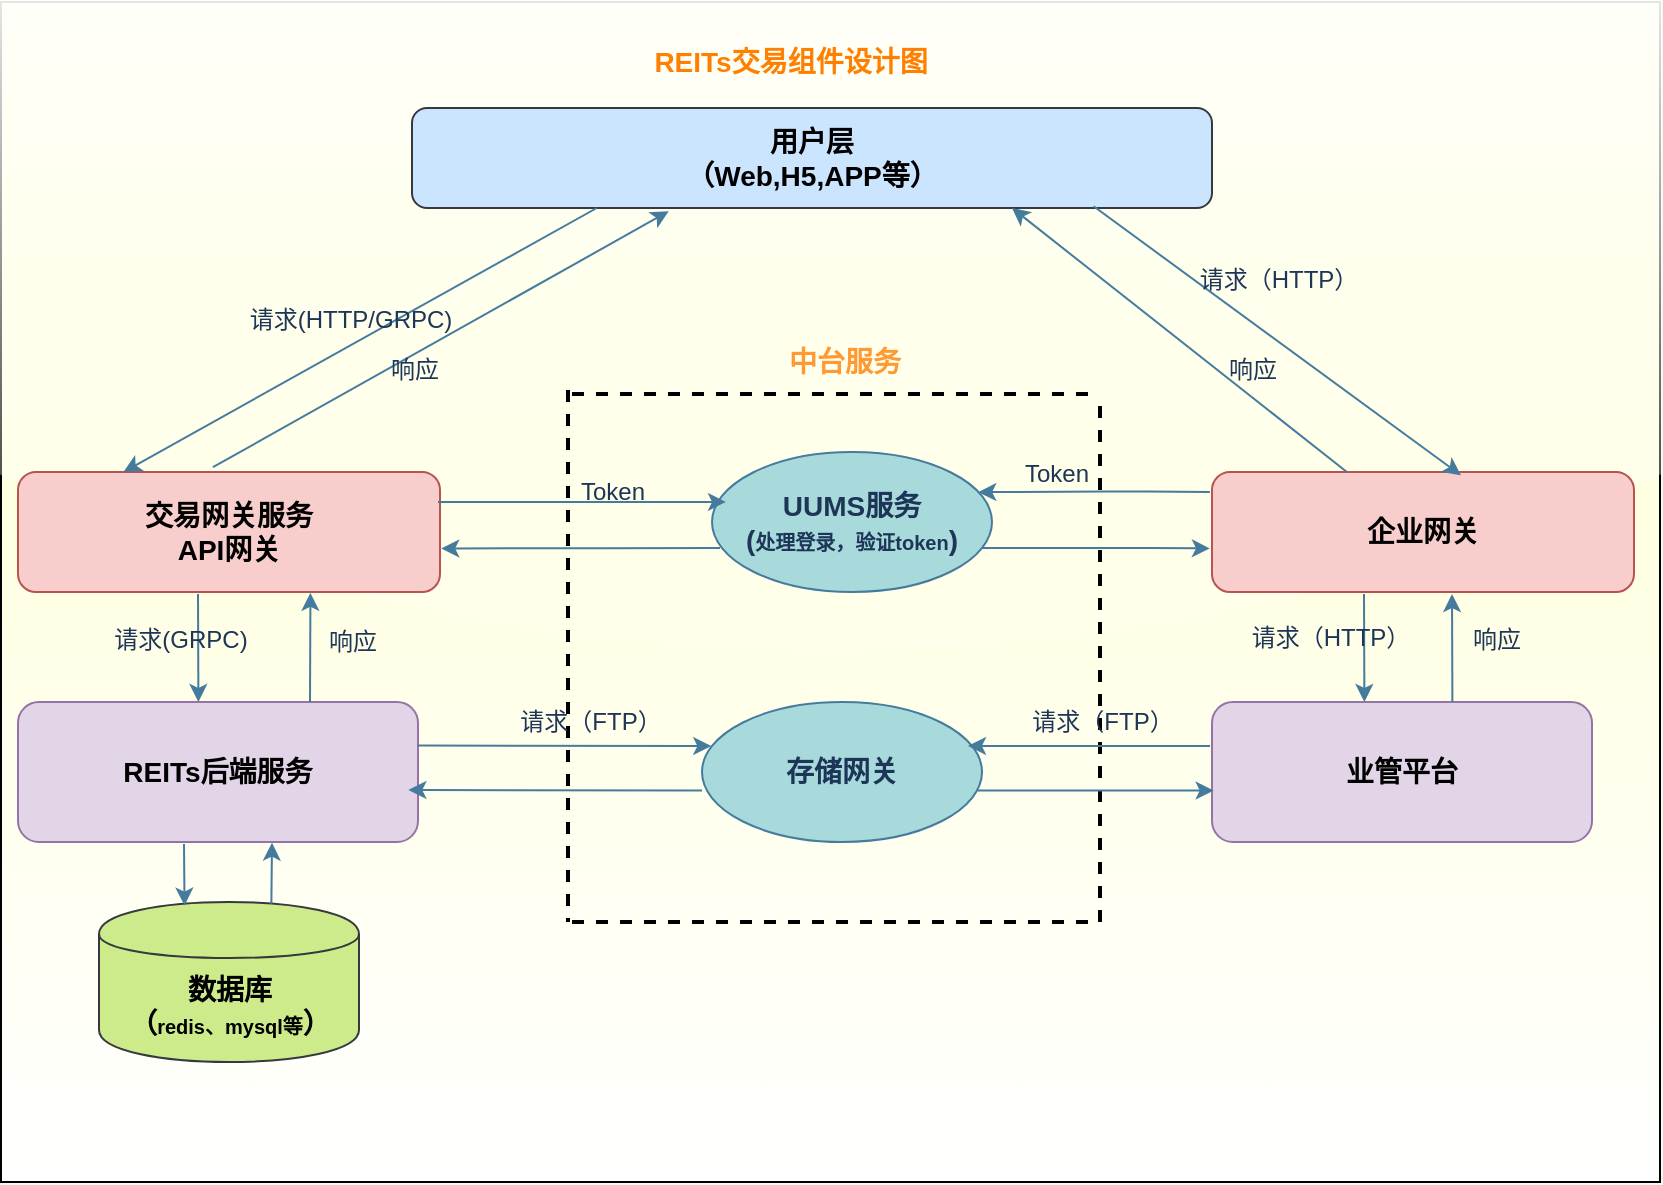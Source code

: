 <mxfile version="13.5.9" type="github" pages="6">
  <diagram id="YtGcmlx5MdhKh6ri9F74" name="REITs交易组件图">
    <mxGraphModel dx="1221" dy="1794" grid="1" gridSize="10" guides="1" tooltips="1" connect="1" arrows="1" fold="1" page="1" pageScale="1" pageWidth="827" pageHeight="1169" background="#F1FAEE" math="0" shadow="0">
      <root>
        <mxCell id="0" />
        <mxCell id="1" parent="0" />
        <mxCell id="VK5EltDKN6l3TrfOhJUf-1" value="" style="rounded=0;whiteSpace=wrap;html=1;fillColor=#FFFFCC;gradientColor=#ffffff;gradientDirection=south;glass=1;" vertex="1" parent="1">
          <mxGeometry x="0.5" y="-20" width="829.5" height="590" as="geometry" />
        </mxCell>
        <mxCell id="OGBte0PvkTn54QuSE-R2-2" value="&lt;font style=&quot;font-size: 14px&quot;&gt;&lt;b&gt;用户层&lt;br&gt;（Web,H5,APP等）&lt;/b&gt;&lt;/font&gt;" style="rounded=1;whiteSpace=wrap;html=1;sketch=0;strokeColor=#36393d;fillColor=#cce5ff;" parent="1" vertex="1">
          <mxGeometry x="206" y="33" width="400" height="50" as="geometry" />
        </mxCell>
        <mxCell id="OGBte0PvkTn54QuSE-R2-4" value="&lt;b&gt;&lt;font style=&quot;font-size: 14px&quot;&gt;交易网关服务&lt;br&gt;API网关&lt;/font&gt;&lt;/b&gt;" style="rounded=1;whiteSpace=wrap;html=1;sketch=0;strokeColor=#b85450;fillColor=#f8cecc;" parent="1" vertex="1">
          <mxGeometry x="9" y="215" width="211" height="60" as="geometry" />
        </mxCell>
        <mxCell id="OGBte0PvkTn54QuSE-R2-11" value="&lt;b&gt;&lt;font style=&quot;font-size: 14px&quot;&gt;REITs后端服务&lt;/font&gt;&lt;/b&gt;" style="rounded=1;whiteSpace=wrap;html=1;sketch=0;strokeColor=#9673a6;fillColor=#e1d5e7;" parent="1" vertex="1">
          <mxGeometry x="9" y="330" width="200" height="70" as="geometry" />
        </mxCell>
        <mxCell id="OGBte0PvkTn54QuSE-R2-12" value="" style="endArrow=classic;html=1;strokeColor=#457B9D;fillColor=#A8DADC;fontColor=#1D3557;entryX=0.451;entryY=0;entryDx=0;entryDy=0;entryPerimeter=0;" parent="1" target="OGBte0PvkTn54QuSE-R2-11" edge="1">
          <mxGeometry width="50" height="50" relative="1" as="geometry">
            <mxPoint x="99" y="276" as="sourcePoint" />
            <mxPoint x="286" y="280" as="targetPoint" />
          </mxGeometry>
        </mxCell>
        <mxCell id="OGBte0PvkTn54QuSE-R2-15" value="&lt;font color=&quot;#000000&quot;&gt;&lt;b&gt;&lt;span style=&quot;font-size: 14px&quot;&gt;数据库&lt;/span&gt;&lt;br&gt;&lt;span style=&quot;font-size: 14px&quot;&gt;（&lt;/span&gt;&lt;font style=&quot;font-size: 10px&quot;&gt;redis、mysql等&lt;/font&gt;&lt;span style=&quot;font-size: 14px&quot;&gt;）&lt;/span&gt;&lt;br&gt;&lt;/b&gt;&lt;/font&gt;" style="shape=cylinder;whiteSpace=wrap;html=1;boundedLbl=1;backgroundOutline=1;rounded=0;sketch=0;fillColor=#cdeb8b;strokeColor=#36393d;" parent="1" vertex="1">
          <mxGeometry x="49.5" y="430" width="130" height="80" as="geometry" />
        </mxCell>
        <mxCell id="OGBte0PvkTn54QuSE-R2-16" value="" style="endArrow=classic;html=1;strokeColor=#457B9D;fillColor=#A8DADC;fontColor=#1D3557;entryX=0.329;entryY=0.022;entryDx=0;entryDy=0;entryPerimeter=0;" parent="1" target="OGBte0PvkTn54QuSE-R2-15" edge="1">
          <mxGeometry width="50" height="50" relative="1" as="geometry">
            <mxPoint x="92" y="401" as="sourcePoint" />
            <mxPoint x="286" y="380" as="targetPoint" />
          </mxGeometry>
        </mxCell>
        <mxCell id="OGBte0PvkTn54QuSE-R2-24" value="" style="endArrow=classic;html=1;strokeColor=#457B9D;fillColor=#A8DADC;fontColor=#1D3557;entryX=0.693;entryY=1.007;entryDx=0;entryDy=0;entryPerimeter=0;" parent="1" target="OGBte0PvkTn54QuSE-R2-4" edge="1">
          <mxGeometry width="50" height="50" relative="1" as="geometry">
            <mxPoint x="155" y="330" as="sourcePoint" />
            <mxPoint x="156" y="273" as="targetPoint" />
          </mxGeometry>
        </mxCell>
        <mxCell id="OGBte0PvkTn54QuSE-R2-26" value="" style="endArrow=classic;html=1;strokeColor=#457B9D;fillColor=#A8DADC;fontColor=#1D3557;entryX=0.635;entryY=1.005;entryDx=0;entryDy=0;entryPerimeter=0;exitX=0.663;exitY=0.011;exitDx=0;exitDy=0;exitPerimeter=0;" parent="1" source="OGBte0PvkTn54QuSE-R2-15" target="OGBte0PvkTn54QuSE-R2-11" edge="1">
          <mxGeometry width="50" height="50" relative="1" as="geometry">
            <mxPoint x="136" y="430" as="sourcePoint" />
            <mxPoint x="287.14" y="379.03" as="targetPoint" />
          </mxGeometry>
        </mxCell>
        <mxCell id="OGBte0PvkTn54QuSE-R2-29" value="响应" style="text;html=1;resizable=0;autosize=1;align=center;verticalAlign=middle;points=[];fillColor=none;strokeColor=none;rounded=0;sketch=0;fontColor=#1D3557;" parent="1" vertex="1">
          <mxGeometry x="156" y="290" width="40" height="20" as="geometry" />
        </mxCell>
        <mxCell id="OGBte0PvkTn54QuSE-R2-31" value="&lt;span style=&quot;font-size: 14px&quot;&gt;&lt;b&gt;存储网关&lt;/b&gt;&lt;/span&gt;" style="ellipse;whiteSpace=wrap;html=1;rounded=0;sketch=0;strokeColor=#457B9D;fillColor=#A8DADC;fontColor=#1D3557;" parent="1" vertex="1">
          <mxGeometry x="351" y="330" width="140" height="70" as="geometry" />
        </mxCell>
        <mxCell id="OGBte0PvkTn54QuSE-R2-33" value="" style="endArrow=classic;html=1;strokeColor=#457B9D;fillColor=#A8DADC;fontColor=#1D3557;exitX=0.999;exitY=0.311;exitDx=0;exitDy=0;exitPerimeter=0;entryX=0.033;entryY=0.315;entryDx=0;entryDy=0;entryPerimeter=0;" parent="1" source="OGBte0PvkTn54QuSE-R2-11" target="OGBte0PvkTn54QuSE-R2-31" edge="1">
          <mxGeometry width="50" height="50" relative="1" as="geometry">
            <mxPoint x="246" y="370" as="sourcePoint" />
            <mxPoint x="356" y="370" as="targetPoint" />
          </mxGeometry>
        </mxCell>
        <mxCell id="OGBte0PvkTn54QuSE-R2-38" value="&lt;b&gt;&lt;span style=&quot;font-size: 14px&quot;&gt;UUMS服务&lt;/span&gt;&lt;br&gt;&lt;span style=&quot;font-size: 14px&quot;&gt;(&lt;/span&gt;&lt;font style=&quot;font-size: 10px&quot;&gt;处理登录，验证token&lt;/font&gt;&lt;span style=&quot;font-size: 14px&quot;&gt;)&lt;/span&gt;&lt;br&gt;&lt;/b&gt;" style="ellipse;whiteSpace=wrap;html=1;rounded=0;sketch=0;strokeColor=#457B9D;fillColor=#A8DADC;fontColor=#1D3557;" parent="1" vertex="1">
          <mxGeometry x="356" y="205" width="140" height="70" as="geometry" />
        </mxCell>
        <mxCell id="fUmtlEZdL340nA0cj5ke-1" value="&lt;span style=&quot;font-size: 14px&quot;&gt;&lt;b&gt;业管平台&lt;/b&gt;&lt;/span&gt;" style="rounded=1;whiteSpace=wrap;html=1;sketch=0;strokeColor=#9673a6;fillColor=#e1d5e7;" parent="1" vertex="1">
          <mxGeometry x="606" y="330" width="190" height="70" as="geometry" />
        </mxCell>
        <mxCell id="fUmtlEZdL340nA0cj5ke-2" value="&lt;span style=&quot;font-size: 14px&quot;&gt;&lt;b&gt;企业网关&lt;/b&gt;&lt;/span&gt;" style="rounded=1;whiteSpace=wrap;html=1;sketch=0;strokeColor=#b85450;fillColor=#f8cecc;" parent="1" vertex="1">
          <mxGeometry x="606" y="215" width="211" height="60" as="geometry" />
        </mxCell>
        <mxCell id="fUmtlEZdL340nA0cj5ke-12" value="" style="endArrow=classic;html=1;strokeColor=#457B9D;fillColor=#A8DADC;fontColor=#1D3557;entryX=0.05;entryY=0.357;entryDx=0;entryDy=0;entryPerimeter=0;" parent="1" target="OGBte0PvkTn54QuSE-R2-38" edge="1">
          <mxGeometry width="50" height="50" relative="1" as="geometry">
            <mxPoint x="219" y="230" as="sourcePoint" />
            <mxPoint x="352" y="230" as="targetPoint" />
            <Array as="points">
              <mxPoint x="292" y="230" />
            </Array>
          </mxGeometry>
        </mxCell>
        <mxCell id="fUmtlEZdL340nA0cj5ke-13" value="" style="endArrow=none;dashed=1;html=1;strokeWidth=2;jumpStyle=arc;" parent="1" edge="1">
          <mxGeometry width="50" height="50" relative="1" as="geometry">
            <mxPoint x="286" y="176" as="sourcePoint" />
            <mxPoint x="550" y="176" as="targetPoint" />
          </mxGeometry>
        </mxCell>
        <mxCell id="fUmtlEZdL340nA0cj5ke-14" value="" style="endArrow=none;dashed=1;html=1;strokeWidth=2;" parent="1" edge="1">
          <mxGeometry width="50" height="50" relative="1" as="geometry">
            <mxPoint x="284" y="174" as="sourcePoint" />
            <mxPoint x="284" y="440" as="targetPoint" />
          </mxGeometry>
        </mxCell>
        <mxCell id="fUmtlEZdL340nA0cj5ke-15" value="" style="endArrow=none;dashed=1;html=1;strokeWidth=2;" parent="1" edge="1">
          <mxGeometry width="50" height="50" relative="1" as="geometry">
            <mxPoint x="550" y="440" as="sourcePoint" />
            <mxPoint x="550" y="180" as="targetPoint" />
          </mxGeometry>
        </mxCell>
        <mxCell id="fUmtlEZdL340nA0cj5ke-17" value="&lt;b&gt;&lt;font style=&quot;font-size: 14px&quot; color=&quot;#ff9933&quot;&gt;中台服务&lt;/font&gt;&lt;/b&gt;" style="text;html=1;resizable=0;autosize=1;align=center;verticalAlign=middle;points=[];fillColor=none;strokeColor=none;rounded=0;" parent="1" vertex="1">
          <mxGeometry x="383" y="149" width="77" height="22" as="geometry" />
        </mxCell>
        <mxCell id="fUmtlEZdL340nA0cj5ke-22" value="" style="endArrow=classic;html=1;strokeColor=#457B9D;fillColor=#A8DADC;fontColor=#1D3557;entryX=0.321;entryY=1.032;entryDx=0;entryDy=0;entryPerimeter=0;exitX=0.462;exitY=-0.04;exitDx=0;exitDy=0;exitPerimeter=0;" parent="1" source="OGBte0PvkTn54QuSE-R2-4" target="OGBte0PvkTn54QuSE-R2-2" edge="1">
          <mxGeometry width="50" height="50" relative="1" as="geometry">
            <mxPoint x="167" y="209" as="sourcePoint" />
            <mxPoint x="176" y="140" as="targetPoint" />
            <Array as="points" />
          </mxGeometry>
        </mxCell>
        <mxCell id="fUmtlEZdL340nA0cj5ke-23" value="" style="endArrow=classic;html=1;strokeColor=#457B9D;fillColor=#A8DADC;fontColor=#1D3557;entryX=0.25;entryY=0;entryDx=0;entryDy=0;exitX=0.231;exitY=1;exitDx=0;exitDy=0;exitPerimeter=0;" parent="1" source="OGBte0PvkTn54QuSE-R2-2" target="OGBte0PvkTn54QuSE-R2-4" edge="1">
          <mxGeometry width="50" height="50" relative="1" as="geometry">
            <mxPoint x="335" y="112" as="sourcePoint" />
            <mxPoint x="96" y="150" as="targetPoint" />
            <Array as="points" />
          </mxGeometry>
        </mxCell>
        <mxCell id="fUmtlEZdL340nA0cj5ke-28" value="" style="endArrow=classic;html=1;strokeColor=#457B9D;fillColor=#A8DADC;fontColor=#1D3557;entryX=0.75;entryY=1;entryDx=0;entryDy=0;" parent="1" source="fUmtlEZdL340nA0cj5ke-2" target="OGBte0PvkTn54QuSE-R2-2" edge="1">
          <mxGeometry width="50" height="50" relative="1" as="geometry">
            <mxPoint x="693" y="209" as="sourcePoint" />
            <mxPoint x="836" y="139" as="targetPoint" />
            <Array as="points" />
          </mxGeometry>
        </mxCell>
        <mxCell id="fUmtlEZdL340nA0cj5ke-29" value="" style="endArrow=none;dashed=1;html=1;strokeWidth=2;" parent="1" edge="1">
          <mxGeometry width="50" height="50" relative="1" as="geometry">
            <mxPoint x="286" y="440" as="sourcePoint" />
            <mxPoint x="546" y="440" as="targetPoint" />
          </mxGeometry>
        </mxCell>
        <mxCell id="fUmtlEZdL340nA0cj5ke-32" value="" style="endArrow=classic;html=1;strokeColor=#457B9D;fillColor=#A8DADC;fontColor=#1D3557;entryX=1.003;entryY=0.637;entryDx=0;entryDy=0;entryPerimeter=0;" parent="1" target="OGBte0PvkTn54QuSE-R2-4" edge="1">
          <mxGeometry width="50" height="50" relative="1" as="geometry">
            <mxPoint x="360" y="253" as="sourcePoint" />
            <mxPoint x="245.996" y="253.0" as="targetPoint" />
            <Array as="points">
              <mxPoint x="292.84" y="253.08" />
            </Array>
          </mxGeometry>
        </mxCell>
        <mxCell id="fUmtlEZdL340nA0cj5ke-37" value="请求(HTTP/GRPC)" style="text;html=1;resizable=0;autosize=1;align=center;verticalAlign=middle;points=[];fillColor=none;strokeColor=none;rounded=0;sketch=0;fontColor=#1D3557;" parent="1" vertex="1">
          <mxGeometry x="115" y="129" width="120" height="20" as="geometry" />
        </mxCell>
        <mxCell id="fUmtlEZdL340nA0cj5ke-38" value="响应" style="text;html=1;resizable=0;autosize=1;align=center;verticalAlign=middle;points=[];fillColor=none;strokeColor=none;rounded=0;sketch=0;fontColor=#1D3557;" parent="1" vertex="1">
          <mxGeometry x="187" y="154" width="40" height="20" as="geometry" />
        </mxCell>
        <mxCell id="fUmtlEZdL340nA0cj5ke-39" value="" style="endArrow=classic;html=1;strokeColor=#457B9D;fillColor=#A8DADC;fontColor=#1D3557;exitX=0.852;exitY=0.983;exitDx=0;exitDy=0;exitPerimeter=0;entryX=0.59;entryY=0.027;entryDx=0;entryDy=0;entryPerimeter=0;" parent="1" source="OGBte0PvkTn54QuSE-R2-2" target="fUmtlEZdL340nA0cj5ke-2" edge="1">
          <mxGeometry width="50" height="50" relative="1" as="geometry">
            <mxPoint x="757" y="150" as="sourcePoint" />
            <mxPoint x="847" y="150" as="targetPoint" />
            <Array as="points" />
          </mxGeometry>
        </mxCell>
        <mxCell id="fUmtlEZdL340nA0cj5ke-43" value="请求（HTTP）" style="text;html=1;resizable=0;autosize=1;align=center;verticalAlign=middle;points=[];fillColor=none;strokeColor=none;rounded=0;sketch=0;fontColor=#1D3557;" parent="1" vertex="1">
          <mxGeometry x="594" y="109" width="90" height="20" as="geometry" />
        </mxCell>
        <mxCell id="fUmtlEZdL340nA0cj5ke-44" value="响应" style="text;html=1;resizable=0;autosize=1;align=center;verticalAlign=middle;points=[];fillColor=none;strokeColor=none;rounded=0;sketch=0;fontColor=#1D3557;" parent="1" vertex="1">
          <mxGeometry x="606" y="154" width="40" height="20" as="geometry" />
        </mxCell>
        <mxCell id="fUmtlEZdL340nA0cj5ke-46" value="Token" style="text;html=1;resizable=0;autosize=1;align=center;verticalAlign=middle;points=[];fillColor=none;strokeColor=none;rounded=0;sketch=0;fontColor=#1D3557;" parent="1" vertex="1">
          <mxGeometry x="284" y="214" width="44" height="22" as="geometry" />
        </mxCell>
        <mxCell id="fUmtlEZdL340nA0cj5ke-49" value="" style="endArrow=classic;html=1;strokeColor=#457B9D;fillColor=#A8DADC;fontColor=#1D3557;entryX=-0.005;entryY=0.637;entryDx=0;entryDy=0;entryPerimeter=0;" parent="1" target="fUmtlEZdL340nA0cj5ke-2" edge="1">
          <mxGeometry width="50" height="50" relative="1" as="geometry">
            <mxPoint x="491" y="253.01" as="sourcePoint" />
            <mxPoint x="635.0" y="253.0" as="targetPoint" />
            <Array as="points">
              <mxPoint x="564" y="253.01" />
            </Array>
          </mxGeometry>
        </mxCell>
        <mxCell id="fUmtlEZdL340nA0cj5ke-50" value="" style="endArrow=classic;html=1;strokeColor=#457B9D;fillColor=#A8DADC;fontColor=#1D3557;entryX=0.951;entryY=0.287;entryDx=0;entryDy=0;entryPerimeter=0;" parent="1" target="OGBte0PvkTn54QuSE-R2-38" edge="1">
          <mxGeometry width="50" height="50" relative="1" as="geometry">
            <mxPoint x="604.945" y="224.97" as="sourcePoint" />
            <mxPoint x="491" y="225" as="targetPoint" />
            <Array as="points">
              <mxPoint x="564" y="224.76" />
            </Array>
          </mxGeometry>
        </mxCell>
        <mxCell id="fUmtlEZdL340nA0cj5ke-51" value="Token" style="text;html=1;resizable=0;autosize=1;align=center;verticalAlign=middle;points=[];fillColor=none;strokeColor=none;rounded=0;sketch=0;fontColor=#1D3557;" parent="1" vertex="1">
          <mxGeometry x="506" y="205" width="44" height="22" as="geometry" />
        </mxCell>
        <mxCell id="fUmtlEZdL340nA0cj5ke-52" value="" style="endArrow=classic;html=1;strokeColor=#457B9D;fillColor=#A8DADC;fontColor=#1D3557;exitX=0.999;exitY=0.311;exitDx=0;exitDy=0;exitPerimeter=0;entryX=0.033;entryY=0.315;entryDx=0;entryDy=0;entryPerimeter=0;" parent="1" edge="1">
          <mxGeometry width="50" height="50" relative="1" as="geometry">
            <mxPoint x="351.0" y="374.28" as="sourcePoint" />
            <mxPoint x="204.18" y="374.0" as="targetPoint" />
          </mxGeometry>
        </mxCell>
        <mxCell id="fUmtlEZdL340nA0cj5ke-53" value="" style="endArrow=classic;html=1;strokeColor=#457B9D;fillColor=#A8DADC;fontColor=#1D3557;entryX=0.033;entryY=0.315;entryDx=0;entryDy=0;entryPerimeter=0;exitX=0.984;exitY=0.633;exitDx=0;exitDy=0;exitPerimeter=0;" parent="1" source="OGBte0PvkTn54QuSE-R2-31" edge="1">
          <mxGeometry width="50" height="50" relative="1" as="geometry">
            <mxPoint x="484" y="374" as="sourcePoint" />
            <mxPoint x="606.82" y="374.28" as="targetPoint" />
          </mxGeometry>
        </mxCell>
        <mxCell id="fUmtlEZdL340nA0cj5ke-54" value="" style="endArrow=classic;html=1;strokeColor=#457B9D;fillColor=#A8DADC;fontColor=#1D3557;entryX=0.033;entryY=0.315;entryDx=0;entryDy=0;entryPerimeter=0;" parent="1" edge="1">
          <mxGeometry width="50" height="50" relative="1" as="geometry">
            <mxPoint x="605" y="352" as="sourcePoint" />
            <mxPoint x="484" y="352" as="targetPoint" />
          </mxGeometry>
        </mxCell>
        <mxCell id="fUmtlEZdL340nA0cj5ke-56" value="" style="endArrow=classic;html=1;strokeColor=#457B9D;fillColor=#A8DADC;fontColor=#1D3557;entryX=0.451;entryY=0;entryDx=0;entryDy=0;entryPerimeter=0;" parent="1" edge="1">
          <mxGeometry width="50" height="50" relative="1" as="geometry">
            <mxPoint x="726.2" y="330" as="sourcePoint" />
            <mxPoint x="726" y="276" as="targetPoint" />
          </mxGeometry>
        </mxCell>
        <mxCell id="fUmtlEZdL340nA0cj5ke-57" value="" style="endArrow=classic;html=1;strokeColor=#457B9D;fillColor=#A8DADC;fontColor=#1D3557;entryX=0.451;entryY=0;entryDx=0;entryDy=0;entryPerimeter=0;" parent="1" edge="1">
          <mxGeometry width="50" height="50" relative="1" as="geometry">
            <mxPoint x="682" y="276" as="sourcePoint" />
            <mxPoint x="682.2" y="330" as="targetPoint" />
          </mxGeometry>
        </mxCell>
        <mxCell id="fUmtlEZdL340nA0cj5ke-59" value="响应" style="text;html=1;resizable=0;autosize=1;align=center;verticalAlign=middle;points=[];fillColor=none;strokeColor=none;rounded=0;sketch=0;fontColor=#1D3557;" parent="1" vertex="1">
          <mxGeometry x="726" y="288" width="44" height="22" as="geometry" />
        </mxCell>
        <mxCell id="oyumovBON1_XlfnT9GuX-1" value="&lt;font style=&quot;font-size: 14px&quot; color=&quot;#ff8000&quot;&gt;&lt;b&gt;REITs交易组件设计图&lt;/b&gt;&lt;/font&gt;" style="text;html=1;resizable=0;autosize=1;align=center;verticalAlign=middle;points=[];fillColor=none;strokeColor=none;rounded=0;dashed=1;dashPattern=1 2;sketch=0;fontColor=#5C5C5C;" parent="1" vertex="1">
          <mxGeometry x="320" width="150" height="20" as="geometry" />
        </mxCell>
        <mxCell id="NYVzm88oB_qArTAKALnM-1" value="请求（FTP）" style="text;html=1;resizable=0;autosize=1;align=center;verticalAlign=middle;points=[];fillColor=none;strokeColor=none;rounded=0;sketch=0;fontColor=#1D3557;" parent="1" vertex="1">
          <mxGeometry x="250" y="330" width="90" height="20" as="geometry" />
        </mxCell>
        <mxCell id="NYVzm88oB_qArTAKALnM-3" value="请求（FTP）" style="text;html=1;resizable=0;autosize=1;align=center;verticalAlign=middle;points=[];fillColor=none;strokeColor=none;rounded=0;sketch=0;fontColor=#1D3557;" parent="1" vertex="1">
          <mxGeometry x="506" y="330" width="90" height="20" as="geometry" />
        </mxCell>
        <mxCell id="NYVzm88oB_qArTAKALnM-5" value="请求（HTTP）" style="text;html=1;resizable=0;autosize=1;align=center;verticalAlign=middle;points=[];fillColor=none;strokeColor=none;rounded=0;sketch=0;fontColor=#1D3557;" parent="1" vertex="1">
          <mxGeometry x="620" y="288" width="90" height="20" as="geometry" />
        </mxCell>
        <mxCell id="NYVzm88oB_qArTAKALnM-6" value="请求(GRPC)" style="text;html=1;resizable=0;autosize=1;align=center;verticalAlign=middle;points=[];fillColor=none;strokeColor=none;rounded=0;sketch=0;fontColor=#1D3557;" parent="1" vertex="1">
          <mxGeometry x="50" y="289" width="80" height="20" as="geometry" />
        </mxCell>
      </root>
    </mxGraphModel>
  </diagram>
  <diagram id="RFez3lNjL9ar6PfGb7UX" name="登陆顺序图">
    
    <mxGraphModel dx="1038" dy="564" grid="1" gridSize="10" guides="1" tooltips="1" connect="1" arrows="1" fold="1" page="1" pageScale="1" pageWidth="827" pageHeight="1169" math="0" shadow="0">
      
      <root>
        
        <mxCell id="JJKDrCV2eTXsHWgG4l_X-0" />
        
        <mxCell id="JJKDrCV2eTXsHWgG4l_X-1" parent="JJKDrCV2eTXsHWgG4l_X-0" />
        
        <mxCell id="2XEkXMm5EQe36F09QX2t-0" value="&lt;font style=&quot;font-size: 14px&quot;&gt;&lt;b&gt;web，app,H5&lt;br&gt;(用户界面)&lt;/b&gt;&lt;/font&gt;" style="rounded=1;whiteSpace=wrap;html=1;fillColor=#d5e8d4;strokeColor=#82b366;gradientColor=#97d077;" vertex="1" parent="JJKDrCV2eTXsHWgG4l_X-1">
          
          <mxGeometry x="15" y="40" width="130" height="60" as="geometry" />
          
        </mxCell>
        
        <mxCell id="e7lo5KHjXOnK4Ev--E7Q-0" value="&lt;font style=&quot;font-size: 14px&quot;&gt;&lt;b&gt;UUMS&lt;br&gt;用户中心&lt;br&gt;&lt;/b&gt;&lt;/font&gt;" style="rounded=1;whiteSpace=wrap;html=1;fillColor=#ffcd28;strokeColor=#d79b00;gradientColor=#ffa500;" vertex="1" parent="JJKDrCV2eTXsHWgG4l_X-1">
          
          <mxGeometry x="560" y="40" width="120" height="60" as="geometry" />
          
        </mxCell>
        
        <mxCell id="e7lo5KHjXOnK4Ev--E7Q-3" value="&lt;font style=&quot;font-size: 14px&quot;&gt;&lt;b&gt;网关&lt;br&gt;(企业网关/交易API网关)&lt;/b&gt;&lt;/font&gt;" style="rounded=1;whiteSpace=wrap;html=1;fillColor=#dae8fc;strokeColor=#6c8ebf;gradientColor=#7ea6e0;" vertex="1" parent="JJKDrCV2eTXsHWgG4l_X-1">
          
          <mxGeometry x="270" y="40" width="176" height="60" as="geometry" />
          
        </mxCell>
        
        <mxCell id="e7lo5KHjXOnK4Ev--E7Q-4" value="" style="endArrow=none;dashed=1;html=1;strokeColor=#006658;fillColor=#21C0A5;fontColor=#5C5C5C;" edge="1" parent="JJKDrCV2eTXsHWgG4l_X-1" source="e7lo5KHjXOnK4Ev--E7Q-16">
          
          <mxGeometry width="50" height="50" relative="1" as="geometry">
            
            <mxPoint x="80" y="360" as="sourcePoint" />
            
            <mxPoint x="79.5" y="100" as="targetPoint" />
            
          </mxGeometry>
          
        </mxCell>
        
        <mxCell id="e7lo5KHjXOnK4Ev--E7Q-5" value="" style="endArrow=none;dashed=1;html=1;strokeColor=#006658;fillColor=#21C0A5;fontColor=#5C5C5C;" edge="1" parent="JJKDrCV2eTXsHWgG4l_X-1">
          
          <mxGeometry width="50" height="50" relative="1" as="geometry">
            
            <mxPoint x="358" y="360" as="sourcePoint" />
            
            <mxPoint x="357.76" y="100" as="targetPoint" />
            
          </mxGeometry>
          
        </mxCell>
        
        <mxCell id="e7lo5KHjXOnK4Ev--E7Q-6" value="" style="endArrow=none;dashed=1;html=1;strokeColor=#006658;fillColor=#21C0A5;fontColor=#5C5C5C;" edge="1" parent="JJKDrCV2eTXsHWgG4l_X-1">
          
          <mxGeometry width="50" height="50" relative="1" as="geometry">
            
            <mxPoint x="630.5" y="360" as="sourcePoint" />
            
            <mxPoint x="630" y="100" as="targetPoint" />
            
          </mxGeometry>
          
        </mxCell>
        
        <mxCell id="e7lo5KHjXOnK4Ev--E7Q-7" value="" style="endArrow=classic;html=1;strokeColor=#006658;fillColor=#21C0A5;fontColor=#5C5C5C;" edge="1" parent="JJKDrCV2eTXsHWgG4l_X-1">
          
          <mxGeometry width="50" height="50" relative="1" as="geometry">
            
            <mxPoint x="80" y="139.84" as="sourcePoint" />
            
            <mxPoint x="340" y="139.84" as="targetPoint" />
            
          </mxGeometry>
          
        </mxCell>
        
        <mxCell id="e7lo5KHjXOnK4Ev--E7Q-8" value="" style="endArrow=classic;html=1;strokeColor=#006658;fillColor=#21C0A5;fontColor=#5C5C5C;" edge="1" parent="JJKDrCV2eTXsHWgG4l_X-1" source="e7lo5KHjXOnK4Ev--E7Q-18">
          
          <mxGeometry width="50" height="50" relative="1" as="geometry">
            
            <mxPoint x="370.0" y="160" as="sourcePoint" />
            
            <mxPoint x="630" y="160" as="targetPoint" />
            
          </mxGeometry>
          
        </mxCell>
        
        <mxCell id="e7lo5KHjXOnK4Ev--E7Q-10" value="" style="endArrow=classic;html=1;strokeColor=#006658;fillColor=#21C0A5;fontColor=#5C5C5C;entryX=0;entryY=0;entryDx=0;entryDy=0;" edge="1" parent="JJKDrCV2eTXsHWgG4l_X-1" target="e7lo5KHjXOnK4Ev--E7Q-18">
          
          <mxGeometry width="50" height="50" relative="1" as="geometry">
            
            <mxPoint x="370" y="140" as="sourcePoint" />
            
            <mxPoint x="600" y="140" as="targetPoint" />
            
          </mxGeometry>
          
        </mxCell>
        
        <mxCell id="e7lo5KHjXOnK4Ev--E7Q-13" value="用户名,密码，验证码等" style="text;html=1;resizable=0;autosize=1;align=center;verticalAlign=middle;points=[];fillColor=none;strokeColor=none;rounded=0;sketch=0;fontColor=#5C5C5C;" vertex="1" parent="JJKDrCV2eTXsHWgG4l_X-1">
          
          <mxGeometry x="130" y="120" width="140" height="20" as="geometry" />
          
        </mxCell>
        
        <mxCell id="e7lo5KHjXOnK4Ev--E7Q-15" value="用户名,密码，验证码等" style="text;html=1;resizable=0;autosize=1;align=center;verticalAlign=middle;points=[];fillColor=none;strokeColor=none;rounded=0;sketch=0;fontColor=#5C5C5C;" vertex="1" parent="JJKDrCV2eTXsHWgG4l_X-1">
          
          <mxGeometry x="410" y="120" width="140" height="20" as="geometry" />
          
        </mxCell>
        
        <mxCell id="e7lo5KHjXOnK4Ev--E7Q-16" value="&lt;b&gt;登录请求&lt;/b&gt;" style="rhombus;whiteSpace=wrap;html=1;rounded=0;sketch=0;strokeColor=#006658;fontColor=#5C5C5C;fillColor=#22C7AB;" vertex="1" parent="JJKDrCV2eTXsHWgG4l_X-1">
          
          <mxGeometry x="40" y="120" width="80" height="80" as="geometry" />
          
        </mxCell>
        
        <mxCell id="e7lo5KHjXOnK4Ev--E7Q-17" value="" style="endArrow=none;dashed=1;html=1;strokeColor=#006658;fillColor=#21C0A5;fontColor=#5C5C5C;" edge="1" parent="JJKDrCV2eTXsHWgG4l_X-1" target="e7lo5KHjXOnK4Ev--E7Q-16">
          
          <mxGeometry width="50" height="50" relative="1" as="geometry">
            
            <mxPoint x="80" y="360" as="sourcePoint" />
            
            <mxPoint x="79.5" y="100" as="targetPoint" />
            
          </mxGeometry>
          
        </mxCell>
        
        <mxCell id="e7lo5KHjXOnK4Ev--E7Q-18" value="&lt;b&gt;获取用户&lt;br&gt;token&lt;/b&gt;" style="rhombus;whiteSpace=wrap;html=1;rounded=0;sketch=0;strokeColor=#006658;fillColor=#21C0A5;fontColor=#5C5C5C;" vertex="1" parent="JJKDrCV2eTXsHWgG4l_X-1">
          
          <mxGeometry x="590" y="120" width="80" height="80" as="geometry" />
          
        </mxCell>
        
        <mxCell id="e7lo5KHjXOnK4Ev--E7Q-23" value="" style="endArrow=classic;html=1;strokeColor=#006658;fillColor=#21C0A5;fontColor=#5C5C5C;" edge="1" parent="JJKDrCV2eTXsHWgG4l_X-1">
          
          <mxGeometry width="50" height="50" relative="1" as="geometry">
            
            <mxPoint x="340" y="180" as="sourcePoint" />
            
            <mxPoint x="100" y="180" as="targetPoint" />
            
          </mxGeometry>
          
        </mxCell>
        
        <mxCell id="e7lo5KHjXOnK4Ev--E7Q-24" value="" style="endArrow=classic;html=1;strokeColor=#006658;fillColor=#21C0A5;fontColor=#5C5C5C;" edge="1" parent="JJKDrCV2eTXsHWgG4l_X-1">
          
          <mxGeometry width="50" height="50" relative="1" as="geometry">
            
            <mxPoint x="610" y="180" as="sourcePoint" />
            
            <mxPoint x="370" y="180" as="targetPoint" />
            
          </mxGeometry>
          
        </mxCell>
        
        <mxCell id="e7lo5KHjXOnK4Ev--E7Q-25" value="返回token" style="text;html=1;resizable=0;autosize=1;align=center;verticalAlign=middle;points=[];fillColor=none;strokeColor=none;rounded=0;sketch=0;fontColor=#5C5C5C;" vertex="1" parent="JJKDrCV2eTXsHWgG4l_X-1">
          
          <mxGeometry x="455" y="160" width="70" height="20" as="geometry" />
          
        </mxCell>
        
        <mxCell id="e7lo5KHjXOnK4Ev--E7Q-26" value="返回token" style="text;html=1;resizable=0;autosize=1;align=center;verticalAlign=middle;points=[];fillColor=none;strokeColor=none;rounded=0;sketch=0;fontColor=#5C5C5C;" vertex="1" parent="JJKDrCV2eTXsHWgG4l_X-1">
          
          <mxGeometry x="165" y="160" width="70" height="20" as="geometry" />
          
        </mxCell>
        
        <mxCell id="e7lo5KHjXOnK4Ev--E7Q-27" value="&lt;b&gt;其他业务&lt;br&gt;请求&lt;/b&gt;" style="rounded=0;whiteSpace=wrap;html=1;fillColor=#ffcc99;strokeColor=#36393d;" vertex="1" parent="JJKDrCV2eTXsHWgG4l_X-1">
          
          <mxGeometry x="40" y="240" width="80" height="90" as="geometry" />
          
        </mxCell>
        
        <mxCell id="e7lo5KHjXOnK4Ev--E7Q-34" value="" style="endArrow=classic;html=1;strokeColor=#006658;fillColor=#21C0A5;fontColor=#5C5C5C;" edge="1" parent="JJKDrCV2eTXsHWgG4l_X-1">
          
          <mxGeometry width="50" height="50" relative="1" as="geometry">
            
            <mxPoint x="120" y="280" as="sourcePoint" />
            
            <mxPoint x="360" y="280" as="targetPoint" />
            
          </mxGeometry>
          
        </mxCell>
        
        <mxCell id="e7lo5KHjXOnK4Ev--E7Q-36" value="请求参数" style="text;html=1;resizable=0;autosize=1;align=center;verticalAlign=middle;points=[];fillColor=none;strokeColor=none;rounded=0;sketch=0;fontColor=#5C5C5C;" vertex="1" parent="JJKDrCV2eTXsHWgG4l_X-1">
          
          <mxGeometry x="195" y="260" width="60" height="20" as="geometry" />
          
        </mxCell>
        
        <mxCell id="f92GwLYrUkSBwC8PL-7O-0" value="&lt;font style=&quot;font-size: 14px&quot; color=&quot;#ff8000&quot;&gt;&lt;b&gt;用户登录顺序图&lt;/b&gt;&lt;/font&gt;" style="text;html=1;resizable=0;autosize=1;align=center;verticalAlign=middle;points=[];fillColor=none;strokeColor=none;rounded=0;dashed=1;dashPattern=1 2;sketch=0;fontColor=#5C5C5C;" vertex="1" parent="JJKDrCV2eTXsHWgG4l_X-1">
          
          <mxGeometry x="340" width="110" height="20" as="geometry" />
          
        </mxCell>
        
      </root>
      
    </mxGraphModel>
    
  </diagram>
  <diagram id="Ykd793zyvduYX_jnsMHu" name="申报基金顺序图">
    
    <mxGraphModel dx="1038" dy="564" grid="1" gridSize="10" guides="1" tooltips="1" connect="1" arrows="1" fold="1" page="1" pageScale="1" pageWidth="827" pageHeight="1169" math="0" shadow="0">
      
      <root>
        
        <mxCell id="uoE901anN9h6SREGYmKl-0" />
        
        <mxCell id="uoE901anN9h6SREGYmKl-1" parent="uoE901anN9h6SREGYmKl-0" />
        
        <mxCell id="4W-amokvwwM318Wg36pv-0" value="&lt;font style=&quot;font-size: 14px&quot;&gt;&lt;b&gt;web，app,H5&lt;br&gt;(用户界面)&lt;/b&gt;&lt;/font&gt;" style="rounded=1;whiteSpace=wrap;html=1;fillColor=#d5e8d4;strokeColor=#82b366;gradientColor=#97d077;" vertex="1" parent="uoE901anN9h6SREGYmKl-1">
          
          <mxGeometry x="70" y="50" width="130" height="60" as="geometry" />
          
        </mxCell>
        
        <mxCell id="4W-amokvwwM318Wg36pv-1" value="&lt;font style=&quot;font-size: 14px&quot;&gt;&lt;b&gt;业管平台&lt;br&gt;&lt;/b&gt;&lt;/font&gt;" style="rounded=1;whiteSpace=wrap;html=1;fillColor=#ffcd28;strokeColor=#d79b00;gradientColor=#ffa500;" vertex="1" parent="uoE901anN9h6SREGYmKl-1">
          
          <mxGeometry x="615" y="50" width="120" height="60" as="geometry" />
          
        </mxCell>
        
        <mxCell id="4W-amokvwwM318Wg36pv-2" value="&lt;font style=&quot;font-size: 14px&quot;&gt;&lt;b&gt;网关&lt;br&gt;&lt;/b&gt;&lt;/font&gt;" style="rounded=1;whiteSpace=wrap;html=1;fillColor=#dae8fc;strokeColor=#6c8ebf;gradientColor=#7ea6e0;" vertex="1" parent="uoE901anN9h6SREGYmKl-1">
          
          <mxGeometry x="325" y="50" width="176" height="60" as="geometry" />
          
        </mxCell>
        
        <mxCell id="4W-amokvwwM318Wg36pv-4" value="" style="endArrow=none;dashed=1;html=1;strokeColor=#006658;fillColor=#21C0A5;fontColor=#5C5C5C;" edge="1" parent="uoE901anN9h6SREGYmKl-1" source="J6JQULIBf8OnE9_8mZd_-0">
          
          <mxGeometry width="50" height="50" relative="1" as="geometry">
            
            <mxPoint x="413" y="400" as="sourcePoint" />
            
            <mxPoint x="412.76" y="110" as="targetPoint" />
            
          </mxGeometry>
          
        </mxCell>
        
        <mxCell id="4W-amokvwwM318Wg36pv-5" value="" style="endArrow=none;dashed=1;html=1;strokeColor=#006658;fillColor=#21C0A5;fontColor=#5C5C5C;" edge="1" parent="uoE901anN9h6SREGYmKl-1">
          
          <mxGeometry width="50" height="50" relative="1" as="geometry">
            
            <mxPoint x="685" y="400" as="sourcePoint" />
            
            <mxPoint x="685" y="110" as="targetPoint" />
            
          </mxGeometry>
          
        </mxCell>
        
        <mxCell id="4W-amokvwwM318Wg36pv-21" value="" style="endArrow=none;dashed=1;html=1;strokeColor=#006658;fillColor=#21C0A5;fontColor=#5C5C5C;" edge="1" parent="uoE901anN9h6SREGYmKl-1">
          
          <mxGeometry width="50" height="50" relative="1" as="geometry">
            
            <mxPoint x="134" y="400" as="sourcePoint" />
            
            <mxPoint x="134.5" y="110" as="targetPoint" />
            
          </mxGeometry>
          
        </mxCell>
        
        <mxCell id="4W-amokvwwM318Wg36pv-22" value="" style="endArrow=classic;html=1;strokeColor=#006658;fillColor=#21C0A5;fontColor=#5C5C5C;" edge="1" parent="uoE901anN9h6SREGYmKl-1">
          
          <mxGeometry width="50" height="50" relative="1" as="geometry">
            
            <mxPoint x="440" y="160" as="sourcePoint" />
            
            <mxPoint x="640" y="160" as="targetPoint" />
            
          </mxGeometry>
          
        </mxCell>
        
        <mxCell id="4W-amokvwwM318Wg36pv-25" value="" style="endArrow=classic;html=1;strokeColor=#006658;fillColor=#21C0A5;fontColor=#5C5C5C;exitX=1;exitY=0.25;exitDx=0;exitDy=0;" edge="1" parent="uoE901anN9h6SREGYmKl-1" source="4W-amokvwwM318Wg36pv-31">
          
          <mxGeometry width="50" height="50" relative="1" as="geometry">
            
            <mxPoint x="160" y="160" as="sourcePoint" />
            
            <mxPoint x="380" y="160" as="targetPoint" />
            
          </mxGeometry>
          
        </mxCell>
        
        <mxCell id="4W-amokvwwM318Wg36pv-26" value="基金管理人提起发售申请" style="text;html=1;resizable=0;autosize=1;align=center;verticalAlign=middle;points=[];fillColor=none;strokeColor=none;rounded=0;dashed=1;dashPattern=1 2;sketch=0;fontColor=#5C5C5C;" vertex="1" parent="uoE901anN9h6SREGYmKl-1">
          
          <mxGeometry x="190" y="140" width="150" height="20" as="geometry" />
          
        </mxCell>
        
        <mxCell id="4W-amokvwwM318Wg36pv-27" value="同时提交电子材料等" style="text;html=1;resizable=0;autosize=1;align=center;verticalAlign=middle;points=[];fillColor=none;strokeColor=none;rounded=0;dashed=1;dashPattern=1 2;sketch=0;fontColor=#5C5C5C;" vertex="1" parent="uoE901anN9h6SREGYmKl-1">
          
          <mxGeometry x="205" y="160" width="120" height="20" as="geometry" />
          
        </mxCell>
        
        <mxCell id="4W-amokvwwM318Wg36pv-28" value="" style="endArrow=classic;html=1;strokeColor=#006658;fillColor=#21C0A5;fontColor=#5C5C5C;" edge="1" parent="uoE901anN9h6SREGYmKl-1">
          
          <mxGeometry width="50" height="50" relative="1" as="geometry">
            
            <mxPoint x="640" y="200" as="sourcePoint" />
            
            <mxPoint x="440" y="200" as="targetPoint" />
            
          </mxGeometry>
          
        </mxCell>
        
        <mxCell id="4W-amokvwwM318Wg36pv-29" value="发售申请回复" style="text;html=1;resizable=0;autosize=1;align=center;verticalAlign=middle;points=[];fillColor=none;strokeColor=none;rounded=0;dashed=1;dashPattern=1 2;sketch=0;fontColor=#5C5C5C;" vertex="1" parent="uoE901anN9h6SREGYmKl-1">
          
          <mxGeometry x="480" y="180" width="90" height="20" as="geometry" />
          
        </mxCell>
        
        <mxCell id="4W-amokvwwM318Wg36pv-30" value="" style="endArrow=classic;html=1;strokeColor=#006658;fillColor=#21C0A5;fontColor=#5C5C5C;entryX=1;entryY=0.75;entryDx=0;entryDy=0;" edge="1" parent="uoE901anN9h6SREGYmKl-1" target="4W-amokvwwM318Wg36pv-31">
          
          <mxGeometry width="50" height="50" relative="1" as="geometry">
            
            <mxPoint x="380" y="200" as="sourcePoint" />
            
            <mxPoint x="160" y="200" as="targetPoint" />
            
          </mxGeometry>
          
        </mxCell>
        
        <mxCell id="4W-amokvwwM318Wg36pv-31" value="申报基金" style="rounded=1;whiteSpace=wrap;html=1;dashed=1;dashPattern=1 2;sketch=0;strokeColor=#36393d;fillColor=#cce5ff;" vertex="1" parent="uoE901anN9h6SREGYmKl-1">
          
          <mxGeometry x="100" y="140" width="70" height="80" as="geometry" />
          
        </mxCell>
        
        <mxCell id="4W-amokvwwM318Wg36pv-34" value="询价" style="rounded=1;whiteSpace=wrap;html=1;dashed=1;dashPattern=1 2;sketch=0;strokeColor=#36393d;fillColor=#cce5ff;" vertex="1" parent="uoE901anN9h6SREGYmKl-1">
          
          <mxGeometry x="100" y="240" width="70" height="100" as="geometry" />
          
        </mxCell>
        
        <mxCell id="4W-amokvwwM318Wg36pv-35" value="" style="endArrow=classic;html=1;strokeColor=#006658;fillColor=#21C0A5;fontColor=#5C5C5C;exitX=1;exitY=0.25;exitDx=0;exitDy=0;" edge="1" parent="uoE901anN9h6SREGYmKl-1">
          
          <mxGeometry width="50" height="50" relative="1" as="geometry">
            
            <mxPoint x="170" y="270" as="sourcePoint" />
            
            <mxPoint x="380" y="270" as="targetPoint" />
            
          </mxGeometry>
          
        </mxCell>
        
        <mxCell id="4W-amokvwwM318Wg36pv-36" value="发行人进行询价参数申请" style="text;html=1;resizable=0;autosize=1;align=center;verticalAlign=middle;points=[];fillColor=none;strokeColor=none;rounded=0;dashed=1;dashPattern=1 2;sketch=0;fontColor=#5C5C5C;" vertex="1" parent="uoE901anN9h6SREGYmKl-1">
          
          <mxGeometry x="190" y="250" width="150" height="20" as="geometry" />
          
        </mxCell>
        
        <mxCell id="QXxO0UJ7zqS1VjE629cD-0" value="" style="endArrow=classic;html=1;strokeColor=#006658;fillColor=#21C0A5;fontColor=#5C5C5C;" edge="1" parent="uoE901anN9h6SREGYmKl-1">
          
          <mxGeometry width="50" height="50" relative="1" as="geometry">
            
            <mxPoint x="440" y="270" as="sourcePoint" />
            
            <mxPoint x="640" y="270" as="targetPoint" />
            
          </mxGeometry>
          
        </mxCell>
        
        <mxCell id="QXxO0UJ7zqS1VjE629cD-1" value="" style="endArrow=classic;html=1;strokeColor=#006658;fillColor=#21C0A5;fontColor=#5C5C5C;entryX=1;entryY=0.75;entryDx=0;entryDy=0;" edge="1" parent="uoE901anN9h6SREGYmKl-1">
          
          <mxGeometry width="50" height="50" relative="1" as="geometry">
            
            <mxPoint x="380" y="279.58" as="sourcePoint" />
            
            <mxPoint x="170" y="279.58" as="targetPoint" />
            
          </mxGeometry>
          
        </mxCell>
        
        <mxCell id="QXxO0UJ7zqS1VjE629cD-2" value="" style="endArrow=classic;html=1;strokeColor=#006658;fillColor=#21C0A5;fontColor=#5C5C5C;" edge="1" parent="uoE901anN9h6SREGYmKl-1">
          
          <mxGeometry width="50" height="50" relative="1" as="geometry">
            
            <mxPoint x="640" y="279.58" as="sourcePoint" />
            
            <mxPoint x="440" y="279.58" as="targetPoint" />
            
          </mxGeometry>
          
        </mxCell>
        
        <mxCell id="QXxO0UJ7zqS1VjE629cD-3" value="" style="endArrow=classic;html=1;strokeColor=#006658;fillColor=#21C0A5;fontColor=#5C5C5C;exitX=1;exitY=0.25;exitDx=0;exitDy=0;" edge="1" parent="uoE901anN9h6SREGYmKl-1">
          
          <mxGeometry width="50" height="50" relative="1" as="geometry">
            
            <mxPoint x="170" y="310" as="sourcePoint" />
            
            <mxPoint x="380" y="310" as="targetPoint" />
            
          </mxGeometry>
          
        </mxCell>
        
        <mxCell id="QXxO0UJ7zqS1VjE629cD-4" value="发行人进行认购参数申请" style="text;html=1;resizable=0;autosize=1;align=center;verticalAlign=middle;points=[];fillColor=none;strokeColor=none;rounded=0;dashed=1;dashPattern=1 2;sketch=0;fontColor=#5C5C5C;" vertex="1" parent="uoE901anN9h6SREGYmKl-1">
          
          <mxGeometry x="190" y="290" width="150" height="20" as="geometry" />
          
        </mxCell>
        
        <mxCell id="QXxO0UJ7zqS1VjE629cD-5" value="" style="endArrow=classic;html=1;strokeColor=#006658;fillColor=#21C0A5;fontColor=#5C5C5C;" edge="1" parent="uoE901anN9h6SREGYmKl-1">
          
          <mxGeometry width="50" height="50" relative="1" as="geometry">
            
            <mxPoint x="440" y="310" as="sourcePoint" />
            
            <mxPoint x="640" y="310" as="targetPoint" />
            
          </mxGeometry>
          
        </mxCell>
        
        <mxCell id="QXxO0UJ7zqS1VjE629cD-6" value="" style="endArrow=classic;html=1;strokeColor=#006658;fillColor=#21C0A5;fontColor=#5C5C5C;" edge="1" parent="uoE901anN9h6SREGYmKl-1">
          
          <mxGeometry width="50" height="50" relative="1" as="geometry">
            
            <mxPoint x="640" y="320.0" as="sourcePoint" />
            
            <mxPoint x="440" y="320.0" as="targetPoint" />
            
          </mxGeometry>
          
        </mxCell>
        
        <mxCell id="QXxO0UJ7zqS1VjE629cD-7" value="" style="endArrow=classic;html=1;strokeColor=#006658;fillColor=#21C0A5;fontColor=#5C5C5C;entryX=1;entryY=0.75;entryDx=0;entryDy=0;" edge="1" parent="uoE901anN9h6SREGYmKl-1">
          
          <mxGeometry width="50" height="50" relative="1" as="geometry">
            
            <mxPoint x="380" y="320.0" as="sourcePoint" />
            
            <mxPoint x="170" y="320.0" as="targetPoint" />
            
          </mxGeometry>
          
        </mxCell>
        
        <mxCell id="BOt8j6b6oHrNubim1e8--0" value="&lt;font style=&quot;font-size: 14px&quot; color=&quot;#ff8000&quot;&gt;&lt;b&gt;基金申报顺序图&lt;/b&gt;&lt;/font&gt;" style="text;html=1;resizable=0;autosize=1;align=center;verticalAlign=middle;points=[];fillColor=none;strokeColor=none;rounded=0;dashed=1;dashPattern=1 2;sketch=0;fontColor=#5C5C5C;" vertex="1" parent="uoE901anN9h6SREGYmKl-1">
          
          <mxGeometry x="340" width="110" height="20" as="geometry" />
          
        </mxCell>
        
        <mxCell id="BOt8j6b6oHrNubim1e8--1" value="" style="endArrow=classic;html=1;strokeColor=#006658;fillColor=#21C0A5;fontColor=#5C5C5C;exitX=1;exitY=0.25;exitDx=0;exitDy=0;" edge="1" parent="uoE901anN9h6SREGYmKl-1">
          
          <mxGeometry width="50" height="50" relative="1" as="geometry">
            
            <mxPoint x="170" y="380" as="sourcePoint" />
            
            <mxPoint x="380" y="380" as="targetPoint" />
            
          </mxGeometry>
          
        </mxCell>
        
        <mxCell id="BOt8j6b6oHrNubim1e8--2" value="" style="endArrow=classic;html=1;strokeColor=#006658;fillColor=#21C0A5;fontColor=#5C5C5C;entryX=1;entryY=0.75;entryDx=0;entryDy=0;" edge="1" parent="uoE901anN9h6SREGYmKl-1">
          
          <mxGeometry width="50" height="50" relative="1" as="geometry">
            
            <mxPoint x="380" y="390.0" as="sourcePoint" />
            
            <mxPoint x="170" y="390.0" as="targetPoint" />
            
          </mxGeometry>
          
        </mxCell>
        
        <mxCell id="BOt8j6b6oHrNubim1e8--3" value="询价后中止发行" style="text;html=1;resizable=0;autosize=1;align=center;verticalAlign=middle;points=[];fillColor=none;strokeColor=none;rounded=0;dashed=1;dashPattern=1 2;sketch=0;fontColor=#5C5C5C;" vertex="1" parent="uoE901anN9h6SREGYmKl-1">
          
          <mxGeometry x="215" y="360" width="100" height="20" as="geometry" />
          
        </mxCell>
        
        <mxCell id="BOt8j6b6oHrNubim1e8--4" value="" style="endArrow=classic;html=1;strokeColor=#006658;fillColor=#21C0A5;fontColor=#5C5C5C;" edge="1" parent="uoE901anN9h6SREGYmKl-1">
          
          <mxGeometry width="50" height="50" relative="1" as="geometry">
            
            <mxPoint x="440" y="380" as="sourcePoint" />
            
            <mxPoint x="640" y="380" as="targetPoint" />
            
          </mxGeometry>
          
        </mxCell>
        
        <mxCell id="BOt8j6b6oHrNubim1e8--5" value="" style="endArrow=classic;html=1;strokeColor=#006658;fillColor=#21C0A5;fontColor=#5C5C5C;" edge="1" parent="uoE901anN9h6SREGYmKl-1">
          
          <mxGeometry width="50" height="50" relative="1" as="geometry">
            
            <mxPoint x="640" y="390" as="sourcePoint" />
            
            <mxPoint x="440" y="390" as="targetPoint" />
            
          </mxGeometry>
          
        </mxCell>
        
        <mxCell id="J6JQULIBf8OnE9_8mZd_-0" value="企业网关" style="rounded=1;whiteSpace=wrap;html=1;dashed=1;dashPattern=1 2;sketch=0;strokeColor=#36393d;fillColor=#FFCE9F;" vertex="1" parent="uoE901anN9h6SREGYmKl-1">
          
          <mxGeometry x="380" y="140" width="70" height="80" as="geometry" />
          
        </mxCell>
        
        <mxCell id="J6JQULIBf8OnE9_8mZd_-1" value="" style="endArrow=none;dashed=1;html=1;strokeColor=#006658;fillColor=#21C0A5;fontColor=#5C5C5C;" edge="1" parent="uoE901anN9h6SREGYmKl-1" target="J6JQULIBf8OnE9_8mZd_-0">
          
          <mxGeometry width="50" height="50" relative="1" as="geometry">
            
            <mxPoint x="413" y="400" as="sourcePoint" />
            
            <mxPoint x="412.76" y="110" as="targetPoint" />
            
          </mxGeometry>
          
        </mxCell>
        
        <mxCell id="J6JQULIBf8OnE9_8mZd_-2" value="交易网关" style="rounded=1;whiteSpace=wrap;html=1;dashed=1;dashPattern=1 2;sketch=0;strokeColor=#36393d;fillColor=#FFCE9F;" vertex="1" parent="uoE901anN9h6SREGYmKl-1">
          
          <mxGeometry x="380" y="240" width="70" height="160" as="geometry" />
          
        </mxCell>
        
      </root>
      
    </mxGraphModel>
    
  </diagram>
  <diagram id="vFI2MwlFAUL5GCR1YHoM" name="盘前初始化顺序图">
    
    <mxGraphModel dx="1038" dy="564" grid="1" gridSize="10" guides="1" tooltips="1" connect="1" arrows="1" fold="1" page="1" pageScale="1" pageWidth="827" pageHeight="1169" math="0" shadow="0">
      
      <root>
        
        <mxCell id="TDp3-CpvmxzPVj4K8CWJ-0" />
        
        <mxCell id="TDp3-CpvmxzPVj4K8CWJ-1" parent="TDp3-CpvmxzPVj4K8CWJ-0" />
        
        <mxCell id="VQFoLszqP5OfpJ6iraZA-0" value="&lt;span style=&quot;font-size: 14px&quot;&gt;&lt;b&gt;REITs交易服务&lt;/b&gt;&lt;/span&gt;" style="rounded=1;whiteSpace=wrap;html=1;fillColor=#d5e8d4;strokeColor=#82b366;gradientColor=#97d077;" vertex="1" parent="TDp3-CpvmxzPVj4K8CWJ-1">
          
          <mxGeometry x="80" y="40" width="130" height="60" as="geometry" />
          
        </mxCell>
        
        <mxCell id="VQFoLszqP5OfpJ6iraZA-2" value="&lt;span style=&quot;font-size: 14px&quot;&gt;&lt;b&gt;存储网关&lt;/b&gt;&lt;/span&gt;" style="rounded=1;whiteSpace=wrap;html=1;fillColor=#dae8fc;strokeColor=#6c8ebf;gradientColor=#7ea6e0;" vertex="1" parent="TDp3-CpvmxzPVj4K8CWJ-1">
          
          <mxGeometry x="480" y="40" width="176" height="60" as="geometry" />
          
        </mxCell>
        
        <mxCell id="VQFoLszqP5OfpJ6iraZA-3" value="" style="endArrow=none;dashed=1;html=1;strokeColor=#006658;fillColor=#21C0A5;fontColor=#5C5C5C;" edge="1" parent="TDp3-CpvmxzPVj4K8CWJ-1">
          
          <mxGeometry width="50" height="50" relative="1" as="geometry">
            
            <mxPoint x="560" y="400" as="sourcePoint" />
            
            <mxPoint x="560" y="100" as="targetPoint" />
            
          </mxGeometry>
          
        </mxCell>
        
        <mxCell id="VQFoLszqP5OfpJ6iraZA-5" value="" style="endArrow=none;dashed=1;html=1;strokeColor=#006658;fillColor=#21C0A5;fontColor=#5C5C5C;" edge="1" parent="TDp3-CpvmxzPVj4K8CWJ-1">
          
          <mxGeometry width="50" height="50" relative="1" as="geometry">
            
            <mxPoint x="135" y="400" as="sourcePoint" />
            
            <mxPoint x="134.5" y="100" as="targetPoint" />
            
          </mxGeometry>
          
        </mxCell>
        
        <mxCell id="VQFoLszqP5OfpJ6iraZA-25" value="&lt;font style=&quot;font-size: 14px&quot; color=&quot;#ff8000&quot;&gt;&lt;b&gt;盘前初始化顺序图&lt;/b&gt;&lt;/font&gt;" style="text;html=1;resizable=0;autosize=1;align=center;verticalAlign=middle;points=[];fillColor=none;strokeColor=none;rounded=0;dashed=1;dashPattern=1 2;sketch=0;fontColor=#5C5C5C;" vertex="1" parent="TDp3-CpvmxzPVj4K8CWJ-1">
          
          <mxGeometry x="290" y="10" width="130" height="20" as="geometry" />
          
        </mxCell>
        
        <mxCell id="VQFoLszqP5OfpJ6iraZA-31" value="" style="endArrow=classic;html=1;strokeColor=#006658;fillColor=#21C0A5;fontColor=#5C5C5C;" edge="1" parent="TDp3-CpvmxzPVj4K8CWJ-1">
          
          <mxGeometry width="50" height="50" relative="1" as="geometry">
            
            <mxPoint x="160" y="300" as="sourcePoint" />
            
            <mxPoint x="520" y="300" as="targetPoint" />
            
          </mxGeometry>
          
        </mxCell>
        
        <mxCell id="VQFoLszqP5OfpJ6iraZA-32" value="" style="endArrow=classic;html=1;strokeColor=#006658;fillColor=#21C0A5;fontColor=#5C5C5C;" edge="1" parent="TDp3-CpvmxzPVj4K8CWJ-1">
          
          <mxGeometry width="50" height="50" relative="1" as="geometry">
            
            <mxPoint x="160" y="160" as="sourcePoint" />
            
            <mxPoint x="520" y="160" as="targetPoint" />
            
          </mxGeometry>
          
        </mxCell>
        
        <mxCell id="VQFoLszqP5OfpJ6iraZA-33" value="获取网下投资者信息，基金产品信息" style="text;html=1;resizable=0;autosize=1;align=center;verticalAlign=middle;points=[];fillColor=none;strokeColor=none;rounded=0;dashed=1;dashPattern=1 2;sketch=0;fontColor=#5C5C5C;" vertex="1" parent="TDp3-CpvmxzPVj4K8CWJ-1">
          
          <mxGeometry x="195" y="130" width="210" height="20" as="geometry" />
          
        </mxCell>
        
        <mxCell id="VQFoLszqP5OfpJ6iraZA-34" value="" style="endArrow=classic;html=1;strokeColor=#006658;fillColor=#21C0A5;fontColor=#5C5C5C;fontStyle=1" edge="1" parent="TDp3-CpvmxzPVj4K8CWJ-1">
          
          <mxGeometry width="50" height="50" relative="1" as="geometry">
            
            <mxPoint x="520" y="320" as="sourcePoint" />
            
            <mxPoint x="160" y="320" as="targetPoint" />
            
          </mxGeometry>
          
        </mxCell>
        
        <mxCell id="VQFoLszqP5OfpJ6iraZA-35" value="" style="endArrow=classic;html=1;strokeColor=#006658;fillColor=#21C0A5;fontColor=#5C5C5C;" edge="1" parent="TDp3-CpvmxzPVj4K8CWJ-1">
          
          <mxGeometry width="50" height="50" relative="1" as="geometry">
            
            <mxPoint x="520" y="180" as="sourcePoint" />
            
            <mxPoint x="160" y="180" as="targetPoint" />
            
          </mxGeometry>
          
        </mxCell>
        
        <mxCell id="UzjjSIudh4hXr7zXAkHm-0" value="交易服务&lt;br&gt;处理" style="rounded=1;whiteSpace=wrap;html=1;dashed=1;dashPattern=1 2;sketch=0;strokeColor=#36393d;fillColor=#cce5ff;" vertex="1" parent="TDp3-CpvmxzPVj4K8CWJ-1">
          
          <mxGeometry x="100" y="190" width="70" height="80" as="geometry" />
          
        </mxCell>
        
        <mxCell id="UzjjSIudh4hXr7zXAkHm-1" value="发送交易处理结果" style="text;html=1;resizable=0;autosize=1;align=center;verticalAlign=middle;points=[];fillColor=none;strokeColor=none;rounded=0;dashed=1;dashPattern=1 2;sketch=0;fontColor=#5C5C5C;" vertex="1" parent="TDp3-CpvmxzPVj4K8CWJ-1">
          
          <mxGeometry x="254" y="280" width="110" height="20" as="geometry" />
          
        </mxCell>
        
      </root>
      
    </mxGraphModel>
    
  </diagram>
  <diagram id="FY9xbVxMkNVW0x6ldh-i" name="交易时序图">
    
    <mxGraphModel dx="1221" dy="664" grid="1" gridSize="10" guides="1" tooltips="1" connect="1" arrows="1" fold="1" page="1" pageScale="1" pageWidth="827" pageHeight="1169" math="0" shadow="0">
      
      <root>
        
        <mxCell id="D05Wb8F2t81YfudN2o28-0" />
        
        <mxCell id="D05Wb8F2t81YfudN2o28-1" parent="D05Wb8F2t81YfudN2o28-0" />
        
        <mxCell id="SmwKGBf0_cGSAJHCxtQt-0" value="&lt;span style=&quot;font-size: 14px&quot;&gt;&lt;b&gt;web,APP,H5&lt;br&gt;用户层&lt;/b&gt;&lt;/span&gt;" style="rounded=1;whiteSpace=wrap;html=1;fillColor=#cce5ff;strokeColor=#36393d;" vertex="1" parent="D05Wb8F2t81YfudN2o28-1">
          
          <mxGeometry x="20" y="40" width="130" height="60" as="geometry" />
          
        </mxCell>
        
        <mxCell id="SmwKGBf0_cGSAJHCxtQt-3" value="" style="endArrow=none;dashed=1;html=1;strokeColor=#006658;fillColor=#21C0A5;fontColor=#5C5C5C;entryX=0.463;entryY=1.021;entryDx=0;entryDy=0;entryPerimeter=0;exitX=0.56;exitY=-0.003;exitDx=0;exitDy=0;exitPerimeter=0;" edge="1" parent="D05Wb8F2t81YfudN2o28-1" source="Mz0F9c5K-hlnbzHUBwan-11" target="SmwKGBf0_cGSAJHCxtQt-0">
          
          <mxGeometry width="50" height="50" relative="1" as="geometry">
            
            <mxPoint x="80" y="400" as="sourcePoint" />
            
            <mxPoint x="85" y="100" as="targetPoint" />
            
          </mxGeometry>
          
        </mxCell>
        
        <mxCell id="SmwKGBf0_cGSAJHCxtQt-4" value="&lt;font style=&quot;font-size: 14px&quot; color=&quot;#ff8000&quot;&gt;&lt;b&gt;REITs交易时序图&lt;/b&gt;&lt;/font&gt;" style="text;html=1;resizable=0;autosize=1;align=center;verticalAlign=middle;points=[];fillColor=none;strokeColor=none;rounded=0;dashed=1;dashPattern=1 2;sketch=0;fontColor=#5C5C5C;" vertex="1" parent="D05Wb8F2t81YfudN2o28-1">
          
          <mxGeometry x="400" y="10" width="120" height="20" as="geometry" />
          
        </mxCell>
        
        <mxCell id="SmwKGBf0_cGSAJHCxtQt-12" value="&lt;span style=&quot;font-size: 14px&quot;&gt;&lt;b&gt;企业网关&lt;/b&gt;&lt;/span&gt;" style="rounded=1;whiteSpace=wrap;html=1;fillColor=#ffcc99;strokeColor=#36393d;" vertex="1" parent="D05Wb8F2t81YfudN2o28-1">
          
          <mxGeometry x="200" y="40" width="130" height="60" as="geometry" />
          
        </mxCell>
        
        <mxCell id="SmwKGBf0_cGSAJHCxtQt-13" value="&lt;span style=&quot;font-size: 14px&quot;&gt;&lt;b&gt;REITs服务&lt;/b&gt;&lt;/span&gt;" style="rounded=1;whiteSpace=wrap;html=1;fillColor=#cdeb8b;strokeColor=#36393d;" vertex="1" parent="D05Wb8F2t81YfudN2o28-1">
          
          <mxGeometry x="620" y="40" width="130" height="60" as="geometry" />
          
        </mxCell>
        
        <mxCell id="SmwKGBf0_cGSAJHCxtQt-14" value="&lt;span style=&quot;font-size: 14px&quot;&gt;&lt;b&gt;存储网关&lt;/b&gt;&lt;/span&gt;" style="rounded=1;whiteSpace=wrap;html=1;fillColor=#ffcccc;strokeColor=#36393d;" vertex="1" parent="D05Wb8F2t81YfudN2o28-1">
          
          <mxGeometry x="770" y="40.5" width="130" height="60" as="geometry" />
          
        </mxCell>
        
        <mxCell id="SmwKGBf0_cGSAJHCxtQt-15" value="" style="endArrow=none;dashed=1;html=1;strokeColor=#006658;fillColor=#21C0A5;fontColor=#5C5C5C;entryX=0.463;entryY=1.021;entryDx=0;entryDy=0;entryPerimeter=0;" edge="1" parent="D05Wb8F2t81YfudN2o28-1">
          
          <mxGeometry width="50" height="50" relative="1" as="geometry">
            
            <mxPoint x="265" y="520" as="sourcePoint" />
            
            <mxPoint x="264.77" y="100.0" as="targetPoint" />
            
          </mxGeometry>
          
        </mxCell>
        
        <mxCell id="SmwKGBf0_cGSAJHCxtQt-17" value="" style="endArrow=none;dashed=1;html=1;strokeColor=#006658;fillColor=#21C0A5;fontColor=#5C5C5C;entryX=0.546;entryY=1.008;entryDx=0;entryDy=0;fontStyle=1;entryPerimeter=0;" edge="1" parent="D05Wb8F2t81YfudN2o28-1" target="SmwKGBf0_cGSAJHCxtQt-14">
          
          <mxGeometry width="50" height="50" relative="1" as="geometry">
            
            <mxPoint x="841" y="519.5" as="sourcePoint" />
            
            <mxPoint x="640.19" y="220.5" as="targetPoint" />
            
          </mxGeometry>
          
        </mxCell>
        
        <mxCell id="Mz0F9c5K-hlnbzHUBwan-0" value="登录，鉴权请求逻辑" style="rounded=1;whiteSpace=wrap;html=1;dashed=1;dashPattern=1 2;sketch=0;strokeColor=#36393d;fillColor=#cce5ff;" vertex="1" parent="D05Wb8F2t81YfudN2o28-1">
          
          <mxGeometry x="40" y="120" width="70" height="80" as="geometry" />
          
        </mxCell>
        
        <mxCell id="Mz0F9c5K-hlnbzHUBwan-4" value="" style="endArrow=classic;html=1;strokeColor=#006658;fillColor=#21C0A5;fontColor=#5C5C5C;" edge="1" parent="D05Wb8F2t81YfudN2o28-1">
          
          <mxGeometry relative="1" as="geometry">
            
            <mxPoint x="280" y="140" as="sourcePoint" />
            
            <mxPoint x="280" y="170" as="targetPoint" />
            
            <Array as="points">
              
              <mxPoint x="330" y="140" />
              
            </Array>
            
          </mxGeometry>
          
        </mxCell>
        
        <mxCell id="Mz0F9c5K-hlnbzHUBwan-5" value="UUMS" style="shape=cloud;html=1;outlineConnect=0;" vertex="1" parent="Mz0F9c5K-hlnbzHUBwan-4">
          
          <mxGeometry width="100" height="50" relative="1" as="geometry">
            
            <mxPoint x="13.43" y="-22.06" as="offset" />
            
          </mxGeometry>
          
        </mxCell>
        
        <mxCell id="Mz0F9c5K-hlnbzHUBwan-6" value="" style="endArrow=classic;html=1;strokeColor=#006658;fillColor=#21C0A5;fontColor=#5C5C5C;" edge="1" parent="D05Wb8F2t81YfudN2o28-1">
          
          <mxGeometry width="50" height="50" relative="1" as="geometry">
            
            <mxPoint x="120" y="140" as="sourcePoint" />
            
            <mxPoint x="240" y="140" as="targetPoint" />
            
          </mxGeometry>
          
        </mxCell>
        
        <mxCell id="Mz0F9c5K-hlnbzHUBwan-8" value="请求&lt;br&gt;（HTTP/GRPC）" style="text;html=1;resizable=0;autosize=1;align=center;verticalAlign=middle;points=[];fillColor=none;strokeColor=none;rounded=0;dashed=1;dashPattern=1 2;sketch=0;fontColor=#5C5C5C;" vertex="1" parent="D05Wb8F2t81YfudN2o28-1">
          
          <mxGeometry x="115" y="115" width="110" height="30" as="geometry" />
          
        </mxCell>
        
        <mxCell id="Mz0F9c5K-hlnbzHUBwan-9" value="" style="endArrow=classic;html=1;strokeColor=#006658;fillColor=#21C0A5;fontColor=#5C5C5C;" edge="1" parent="D05Wb8F2t81YfudN2o28-1">
          
          <mxGeometry width="50" height="50" relative="1" as="geometry">
            
            <mxPoint x="240" y="170" as="sourcePoint" />
            
            <mxPoint x="120" y="170" as="targetPoint" />
            
          </mxGeometry>
          
        </mxCell>
        
        <mxCell id="Mz0F9c5K-hlnbzHUBwan-10" value="回复" style="text;html=1;resizable=0;autosize=1;align=center;verticalAlign=middle;points=[];fillColor=none;strokeColor=none;rounded=0;dashed=1;dashPattern=1 2;sketch=0;fontColor=#5C5C5C;" vertex="1" parent="D05Wb8F2t81YfudN2o28-1">
          
          <mxGeometry x="150" y="150" width="40" height="20" as="geometry" />
          
        </mxCell>
        
        <mxCell id="Mz0F9c5K-hlnbzHUBwan-11" value="其他&lt;br&gt;业务&lt;br&gt;请求" style="rounded=1;whiteSpace=wrap;html=1;dashed=1;dashPattern=1 2;sketch=0;strokeColor=#36393d;fillColor=#FFCE9F;" vertex="1" parent="D05Wb8F2t81YfudN2o28-1">
          
          <mxGeometry x="40" y="250" width="70" height="240" as="geometry" />
          
        </mxCell>
        
        <mxCell id="Mz0F9c5K-hlnbzHUBwan-12" value="" style="endArrow=none;dashed=1;html=1;strokeColor=#006658;fillColor=#21C0A5;fontColor=#5C5C5C;entryX=0.57;entryY=1.002;entryDx=0;entryDy=0;entryPerimeter=0;" edge="1" parent="D05Wb8F2t81YfudN2o28-1" target="Mz0F9c5K-hlnbzHUBwan-11">
          
          <mxGeometry width="50" height="50" relative="1" as="geometry">
            
            <mxPoint x="80" y="520" as="sourcePoint" />
            
            <mxPoint x="80.19" y="101.26" as="targetPoint" />
            
          </mxGeometry>
          
        </mxCell>
        
        <mxCell id="Mz0F9c5K-hlnbzHUBwan-13" value="" style="endArrow=classic;html=1;strokeColor=#006658;fillColor=#21C0A5;fontColor=#5C5C5C;entryX=0.003;entryY=0.41;entryDx=0;entryDy=0;entryPerimeter=0;" edge="1" parent="D05Wb8F2t81YfudN2o28-1" target="V5BTATYlOwf-6kE7986_-0">
          
          <mxGeometry width="50" height="50" relative="1" as="geometry">
            
            <mxPoint x="120" y="280" as="sourcePoint" />
            
            <mxPoint x="230" y="280" as="targetPoint" />
            
          </mxGeometry>
          
        </mxCell>
        
        <mxCell id="V5BTATYlOwf-6kE7986_-0" value="企业网关" style="rounded=1;whiteSpace=wrap;html=1;dashed=1;dashPattern=1 2;sketch=0;strokeColor=#36393d;fillColor=#FFE599;" vertex="1" parent="D05Wb8F2t81YfudN2o28-1">
          
          <mxGeometry x="230" y="220" width="70" height="110" as="geometry" />
          
        </mxCell>
        
        <mxCell id="Hj9Bg9ZQa4Nq3dhkPnx6-0" value="基金管理人提起发售申请" style="text;html=1;resizable=0;autosize=1;align=center;verticalAlign=middle;points=[];fillColor=none;strokeColor=none;rounded=0;dashed=1;dashPattern=1 2;sketch=0;fontColor=#5C5C5C;" vertex="1" parent="D05Wb8F2t81YfudN2o28-1">
          
          <mxGeometry x="95" y="250" width="150" height="20" as="geometry" />
          
        </mxCell>
        
        <mxCell id="ysbnrTQ1LI__y1A5z7Zv-0" value="同时提交电子材料等" style="text;html=1;resizable=0;autosize=1;align=center;verticalAlign=middle;points=[];fillColor=none;strokeColor=none;rounded=0;dashed=1;dashPattern=1 2;sketch=0;fontColor=#5C5C5C;" vertex="1" parent="D05Wb8F2t81YfudN2o28-1">
          
          <mxGeometry x="110" y="270" width="120" height="20" as="geometry" />
          
        </mxCell>
        
        <mxCell id="29PxDpaAkReOb14AUfd3-1" value="" style="endArrow=classic;html=1;strokeColor=#006658;fillColor=#21C0A5;fontColor=#5C5C5C;" edge="1" parent="D05Wb8F2t81YfudN2o28-1">
          
          <mxGeometry relative="1" as="geometry">
            
            <mxPoint x="310" y="240" as="sourcePoint" />
            
            <mxPoint x="310" y="290" as="targetPoint" />
            
            <Array as="points">
              
              <mxPoint x="360" y="240" />
              
            </Array>
            
          </mxGeometry>
          
        </mxCell>
        
        <mxCell id="29PxDpaAkReOb14AUfd3-2" value="业管平台" style="shape=cloud;html=1;outlineConnect=0;" vertex="1" parent="29PxDpaAkReOb14AUfd3-1">
          
          <mxGeometry width="90" height="60" relative="1" as="geometry">
            
            <mxPoint x="7.08" y="-32.08" as="offset" />
            
          </mxGeometry>
          
        </mxCell>
        
        <mxCell id="29PxDpaAkReOb14AUfd3-3" value="交易网关" style="rounded=1;whiteSpace=wrap;html=1;dashed=1;dashPattern=1 2;sketch=0;strokeColor=#36393d;fillColor=#ffff88;" vertex="1" parent="D05Wb8F2t81YfudN2o28-1">
          
          <mxGeometry x="430" y="325" width="70" height="140" as="geometry" />
          
        </mxCell>
        
        <mxCell id="BMFiHvQo9f3s-RPztHZM-0" value="" style="endArrow=classic;html=1;strokeColor=#006658;fillColor=#21C0A5;fontColor=#5C5C5C;" edge="1" parent="D05Wb8F2t81YfudN2o28-1">
          
          <mxGeometry width="50" height="50" relative="1" as="geometry">
            
            <mxPoint x="120" y="380" as="sourcePoint" />
            
            <mxPoint x="420" y="380" as="targetPoint" />
            
          </mxGeometry>
          
        </mxCell>
        
        <mxCell id="BMFiHvQo9f3s-RPztHZM-1" value="HTTP/GRPC请求" style="text;html=1;resizable=0;autosize=1;align=center;verticalAlign=middle;points=[];fillColor=none;strokeColor=none;rounded=0;dashed=1;dashPattern=1 2;sketch=0;fontColor=#5C5C5C;" vertex="1" parent="D05Wb8F2t81YfudN2o28-1">
          
          <mxGeometry x="270" y="360" width="110" height="20" as="geometry" />
          
        </mxCell>
        
        <mxCell id="cmVabmJXJD1tQyqMOPza-0" value="" style="endArrow=classic;html=1;strokeColor=#006658;fillColor=#21C0A5;fontColor=#5C5C5C;" edge="1" parent="D05Wb8F2t81YfudN2o28-1">
          
          <mxGeometry width="50" height="50" relative="1" as="geometry">
            
            <mxPoint x="420" y="400" as="sourcePoint" />
            
            <mxPoint x="110.0" y="400" as="targetPoint" />
            
          </mxGeometry>
          
        </mxCell>
        
        <mxCell id="cmVabmJXJD1tQyqMOPza-1" value="" style="endArrow=classic;html=1;strokeColor=#006658;fillColor=#21C0A5;fontColor=#5C5C5C;" edge="1" parent="D05Wb8F2t81YfudN2o28-1">
          
          <mxGeometry width="50" height="50" relative="1" as="geometry">
            
            <mxPoint x="505.0" y="335" as="sourcePoint" />
            
            <mxPoint x="660" y="290" as="targetPoint" />
            
          </mxGeometry>
          
        </mxCell>
        
        <mxCell id="cmVabmJXJD1tQyqMOPza-2" value="发起询价&lt;br&gt;(HTTP/GRPC)" style="text;html=1;resizable=0;autosize=1;align=center;verticalAlign=middle;points=[];fillColor=none;strokeColor=none;rounded=0;dashed=1;dashPattern=1 2;sketch=0;fontColor=#5C5C5C;" vertex="1" parent="D05Wb8F2t81YfudN2o28-1">
          
          <mxGeometry x="540" y="280" width="90" height="30" as="geometry" />
          
        </mxCell>
        
        <mxCell id="cmVabmJXJD1tQyqMOPza-3" value="" style="endArrow=classic;html=1;strokeColor=#006658;fillColor=#21C0A5;fontColor=#5C5C5C;" edge="1" parent="D05Wb8F2t81YfudN2o28-1">
          
          <mxGeometry width="50" height="50" relative="1" as="geometry">
            
            <mxPoint x="705" y="210.31" as="sourcePoint" />
            
            <mxPoint x="835" y="210" as="targetPoint" />
            
          </mxGeometry>
          
        </mxCell>
        
        <mxCell id="cmVabmJXJD1tQyqMOPza-4" value="获取网下投资者&lt;br&gt;(HTTP/FTP)" style="text;html=1;resizable=0;autosize=1;align=center;verticalAlign=middle;points=[];fillColor=none;strokeColor=none;rounded=0;dashed=1;dashPattern=1 2;sketch=0;fontColor=#5C5C5C;" vertex="1" parent="D05Wb8F2t81YfudN2o28-1">
          
          <mxGeometry x="720" y="170" width="100" height="30" as="geometry" />
          
        </mxCell>
        
        <mxCell id="cmVabmJXJD1tQyqMOPza-6" value="" style="endArrow=classic;html=1;strokeColor=#006658;fillColor=#21C0A5;fontColor=#5C5C5C;" edge="1" parent="D05Wb8F2t81YfudN2o28-1">
          
          <mxGeometry width="50" height="50" relative="1" as="geometry">
            
            <mxPoint x="835" y="220" as="sourcePoint" />
            
            <mxPoint x="705" y="220.31" as="targetPoint" />
            
          </mxGeometry>
          
        </mxCell>
        
        <mxCell id="cmVabmJXJD1tQyqMOPza-7" value="获取基金信息" style="text;html=1;resizable=0;autosize=1;align=center;verticalAlign=middle;points=[];fillColor=none;strokeColor=none;rounded=0;dashed=1;dashPattern=1 2;sketch=0;fontColor=#5C5C5C;" vertex="1" parent="D05Wb8F2t81YfudN2o28-1">
          
          <mxGeometry x="720" y="220" width="90" height="20" as="geometry" />
          
        </mxCell>
        
        <mxCell id="cmVabmJXJD1tQyqMOPza-8" value="" style="endArrow=classic;html=1;strokeColor=#006658;fillColor=#21C0A5;fontColor=#5C5C5C;" edge="1" parent="D05Wb8F2t81YfudN2o28-1">
          
          <mxGeometry width="50" height="50" relative="1" as="geometry">
            
            <mxPoint x="835" y="249.31" as="sourcePoint" />
            
            <mxPoint x="705" y="249.62" as="targetPoint" />
            
          </mxGeometry>
          
        </mxCell>
        
        <mxCell id="cmVabmJXJD1tQyqMOPza-9" value="" style="endArrow=classic;html=1;strokeColor=#006658;fillColor=#21C0A5;fontColor=#5C5C5C;" edge="1" parent="D05Wb8F2t81YfudN2o28-1">
          
          <mxGeometry width="50" height="50" relative="1" as="geometry">
            
            <mxPoint x="700" y="239.97" as="sourcePoint" />
            
            <mxPoint x="830" y="239.66" as="targetPoint" />
            
          </mxGeometry>
          
        </mxCell>
        
        <mxCell id="cmVabmJXJD1tQyqMOPza-13" value="响应" style="text;html=1;resizable=0;autosize=1;align=center;verticalAlign=middle;points=[];fillColor=none;strokeColor=none;rounded=0;dashed=1;dashPattern=1 2;sketch=0;fontColor=#5C5C5C;" vertex="1" parent="D05Wb8F2t81YfudN2o28-1">
          
          <mxGeometry x="550" y="330" width="40" height="20" as="geometry" />
          
        </mxCell>
        
        <mxCell id="cmVabmJXJD1tQyqMOPza-14" value="响应" style="text;html=1;resizable=0;autosize=1;align=center;verticalAlign=middle;points=[];fillColor=none;strokeColor=none;rounded=0;dashed=1;dashPattern=1 2;sketch=0;fontColor=#5C5C5C;" vertex="1" parent="D05Wb8F2t81YfudN2o28-1">
          
          <mxGeometry x="300" y="400" width="40" height="20" as="geometry" />
          
        </mxCell>
        
        <mxCell id="cmVabmJXJD1tQyqMOPza-15" value="" style="endArrow=classic;html=1;strokeColor=#006658;fillColor=#21C0A5;fontColor=#5C5C5C;" edge="1" parent="D05Wb8F2t81YfudN2o28-1">
          
          <mxGeometry width="50" height="50" relative="1" as="geometry">
            
            <mxPoint x="510" y="385" as="sourcePoint" />
            
            <mxPoint x="660" y="360" as="targetPoint" />
            
          </mxGeometry>
          
        </mxCell>
        
        <mxCell id="cmVabmJXJD1tQyqMOPza-16" value="" style="endArrow=classic;html=1;strokeColor=#006658;fillColor=#21C0A5;fontColor=#5C5C5C;" edge="1" parent="D05Wb8F2t81YfudN2o28-1">
          
          <mxGeometry width="50" height="50" relative="1" as="geometry">
            
            <mxPoint x="650" y="370" as="sourcePoint" />
            
            <mxPoint x="505" y="394.71" as="targetPoint" />
            
          </mxGeometry>
          
        </mxCell>
        
        <mxCell id="cmVabmJXJD1tQyqMOPza-17" value="发起认购(HTTP/GRPC)" style="text;html=1;resizable=0;autosize=1;align=center;verticalAlign=middle;points=[];fillColor=none;strokeColor=none;rounded=0;dashed=1;dashPattern=1 2;sketch=0;fontColor=#5C5C5C;" vertex="1" parent="D05Wb8F2t81YfudN2o28-1">
          
          <mxGeometry x="510" y="350" width="140" height="20" as="geometry" />
          
        </mxCell>
        
        <mxCell id="cmVabmJXJD1tQyqMOPza-19" value="" style="endArrow=classic;html=1;strokeColor=#006658;fillColor=#21C0A5;fontColor=#5C5C5C;" edge="1" parent="D05Wb8F2t81YfudN2o28-1">
          
          <mxGeometry width="50" height="50" relative="1" as="geometry">
            
            <mxPoint x="645" y="425.5" as="sourcePoint" />
            
            <mxPoint x="645" y="425.5" as="targetPoint" />
            
          </mxGeometry>
          
        </mxCell>
        
        <mxCell id="cmVabmJXJD1tQyqMOPza-20" value="" style="endArrow=classic;html=1;strokeColor=#006658;fillColor=#21C0A5;fontColor=#5C5C5C;" edge="1" parent="D05Wb8F2t81YfudN2o28-1">
          
          <mxGeometry width="50" height="50" relative="1" as="geometry">
            
            <mxPoint x="660" y="410" as="sourcePoint" />
            
            <mxPoint x="505" y="435.0" as="targetPoint" />
            
          </mxGeometry>
          
        </mxCell>
        
        <mxCell id="cmVabmJXJD1tQyqMOPza-23" value="" style="endArrow=classic;html=1;strokeColor=#006658;fillColor=#21C0A5;fontColor=#5C5C5C;" edge="1" parent="D05Wb8F2t81YfudN2o28-1">
          
          <mxGeometry width="50" height="50" relative="1" as="geometry">
            
            <mxPoint x="710" y="415.39" as="sourcePoint" />
            
            <mxPoint x="840" y="415.08" as="targetPoint" />
            
          </mxGeometry>
          
        </mxCell>
        
        <mxCell id="cmVabmJXJD1tQyqMOPza-24" value="提交询价，发售公告等&lt;br&gt;(HTTP/FTP)" style="text;html=1;resizable=0;autosize=1;align=center;verticalAlign=middle;points=[];fillColor=none;strokeColor=none;rounded=0;dashed=1;dashPattern=1 2;sketch=0;fontColor=#5C5C5C;" vertex="1" parent="D05Wb8F2t81YfudN2o28-1">
          
          <mxGeometry x="700" y="380.5" width="140" height="30" as="geometry" />
          
        </mxCell>
        
        <mxCell id="cmVabmJXJD1tQyqMOPza-25" value="" style="endArrow=classic;html=1;strokeColor=#006658;fillColor=#21C0A5;fontColor=#5C5C5C;" edge="1" parent="D05Wb8F2t81YfudN2o28-1">
          
          <mxGeometry width="50" height="50" relative="1" as="geometry">
            
            <mxPoint x="510" y="455.33" as="sourcePoint" />
            
            <mxPoint x="660" y="465" as="targetPoint" />
            
          </mxGeometry>
          
        </mxCell>
        
        <mxCell id="cmVabmJXJD1tQyqMOPza-26" value="" style="endArrow=classic;html=1;strokeColor=#006658;fillColor=#21C0A5;fontColor=#5C5C5C;entryX=1;entryY=1;entryDx=0;entryDy=0;" edge="1" parent="D05Wb8F2t81YfudN2o28-1" target="29PxDpaAkReOb14AUfd3-3">
          
          <mxGeometry width="50" height="50" relative="1" as="geometry">
            
            <mxPoint x="660" y="475" as="sourcePoint" />
            
            <mxPoint x="500" y="475" as="targetPoint" />
            
          </mxGeometry>
          
        </mxCell>
        
        <mxCell id="cmVabmJXJD1tQyqMOPza-27" value="业务查询(HTTP/GRPC)" style="text;html=1;resizable=0;autosize=1;align=center;verticalAlign=middle;points=[];fillColor=none;strokeColor=none;rounded=0;dashed=1;dashPattern=1 2;sketch=0;fontColor=#5C5C5C;" vertex="1" parent="D05Wb8F2t81YfudN2o28-1">
          
          <mxGeometry x="515" y="440" width="140" height="20" as="geometry" />
          
        </mxCell>
        
        <mxCell id="CSkUjEF7AHH6_wzCPyhA-2" value="" style="endArrow=classic;html=1;strokeColor=#006658;fillColor=#21C0A5;fontColor=#5C5C5C;exitX=0.973;exitY=1.083;exitDx=0;exitDy=0;exitPerimeter=0;" edge="1" parent="D05Wb8F2t81YfudN2o28-1" source="ysbnrTQ1LI__y1A5z7Zv-0">
          
          <mxGeometry width="50" height="50" relative="1" as="geometry">
            
            <mxPoint x="220.0" y="300" as="sourcePoint" />
            
            <mxPoint x="110" y="310" as="targetPoint" />
            
          </mxGeometry>
          
        </mxCell>
        
        <mxCell id="cmVabmJXJD1tQyqMOPza-11" value="" style="rounded=1;whiteSpace=wrap;html=1;dashed=1;dashPattern=1 2;sketch=0;strokeColor=#36393d;fillColor=#cdeb8b;" vertex="1" parent="D05Wb8F2t81YfudN2o28-1">
          
          <mxGeometry x="670" y="180.5" width="30" height="320" as="geometry" />
          
        </mxCell>
        
        <mxCell id="SDvASF8uKNV8ohtg_sZi-1" value="" style="endArrow=none;dashed=1;html=1;strokeColor=#006658;fillColor=#21C0A5;fontColor=#5C5C5C;fontStyle=1;entryX=0.5;entryY=1;entryDx=0;entryDy=0;" edge="1" parent="D05Wb8F2t81YfudN2o28-1" target="SmwKGBf0_cGSAJHCxtQt-13">
          
          <mxGeometry width="50" height="50" relative="1" as="geometry">
            
            <mxPoint x="685" y="519.5" as="sourcePoint" />
            
            <mxPoint x="680" y="100.5" as="targetPoint" />
            
          </mxGeometry>
          
        </mxCell>
        
        <mxCell id="cmVabmJXJD1tQyqMOPza-21" value="询价后中止发行&lt;br&gt;(HTTP/GRPC)" style="text;html=1;resizable=0;autosize=1;align=center;verticalAlign=middle;points=[];fillColor=none;strokeColor=none;rounded=0;dashed=1;dashPattern=1 2;sketch=0;fontColor=#5C5C5C;" vertex="1" parent="D05Wb8F2t81YfudN2o28-1">
          
          <mxGeometry x="530" y="390" width="100" height="30" as="geometry" />
          
        </mxCell>
        
        <mxCell id="SDvASF8uKNV8ohtg_sZi-3" value="" style="endArrow=classic;html=1;strokeColor=#006658;fillColor=#21C0A5;fontColor=#5C5C5C;" edge="1" parent="D05Wb8F2t81YfudN2o28-1">
          
          <mxGeometry width="50" height="50" relative="1" as="geometry">
            
            <mxPoint x="505" y="425" as="sourcePoint" />
            
            <mxPoint x="650" y="400" as="targetPoint" />
            
          </mxGeometry>
          
        </mxCell>
        
        <mxCell id="SDvASF8uKNV8ohtg_sZi-6" value="" style="endArrow=none;dashed=1;html=1;strokeColor=#006658;fillColor=#21C0A5;fontColor=#5C5C5C;entryX=0.546;entryY=1.008;entryDx=0;entryDy=0;fontStyle=1;entryPerimeter=0;" edge="1" parent="D05Wb8F2t81YfudN2o28-1">
          
          <mxGeometry width="50" height="50" relative="1" as="geometry">
            
            <mxPoint x="464.52" y="518.52" as="sourcePoint" />
            
            <mxPoint x="464.5" y="100.0" as="targetPoint" />
            
          </mxGeometry>
          
        </mxCell>
        
        <mxCell id="SDvASF8uKNV8ohtg_sZi-7" value="（HTTP）" style="text;html=1;resizable=0;autosize=1;align=center;verticalAlign=middle;points=[];fillColor=none;strokeColor=none;rounded=0;dashed=1;dashPattern=1 2;sketch=0;fontColor=#5C5C5C;" vertex="1" parent="D05Wb8F2t81YfudN2o28-1">
          
          <mxGeometry x="130" y="230" width="70" height="20" as="geometry" />
          
        </mxCell>
        
        <mxCell id="SDvASF8uKNV8ohtg_sZi-9" value="" style="endArrow=classic;html=1;strokeColor=#006658;fillColor=#21C0A5;fontColor=#5C5C5C;" edge="1" parent="D05Wb8F2t81YfudN2o28-1">
          
          <mxGeometry width="50" height="50" relative="1" as="geometry">
            
            <mxPoint x="660" y="300" as="sourcePoint" />
            
            <mxPoint x="510" y="345" as="targetPoint" />
            
          </mxGeometry>
          
        </mxCell>
        
        <mxCell id="SDvASF8uKNV8ohtg_sZi-10" value="&lt;span style=&quot;font-size: 14px&quot;&gt;&lt;b&gt;交易网关&lt;/b&gt;&lt;/span&gt;" style="rounded=1;whiteSpace=wrap;html=1;fillColor=#ffcc99;strokeColor=#36393d;" vertex="1" parent="D05Wb8F2t81YfudN2o28-1">
          
          <mxGeometry x="400" y="40" width="130" height="60" as="geometry" />
          
        </mxCell>
        
      </root>
      
    </mxGraphModel>
    
  </diagram>
  <diagram id="aC8FgZUDFQvprZJkPxN_" name="第 6 页">
    
    <mxGraphModel dx="1038" dy="564" grid="1" gridSize="10" guides="1" tooltips="1" connect="1" arrows="1" fold="1" page="1" pageScale="1" pageWidth="827" pageHeight="1169" math="0" shadow="0">
      
      <root>
        
        <mxCell id="xH8khUnAr_cCxIXY6G8t-0" />
        
        <mxCell id="xH8khUnAr_cCxIXY6G8t-1" parent="xH8khUnAr_cCxIXY6G8t-0" />
        
      </root>
      
    </mxGraphModel>
    
  </diagram>
</mxfile>
